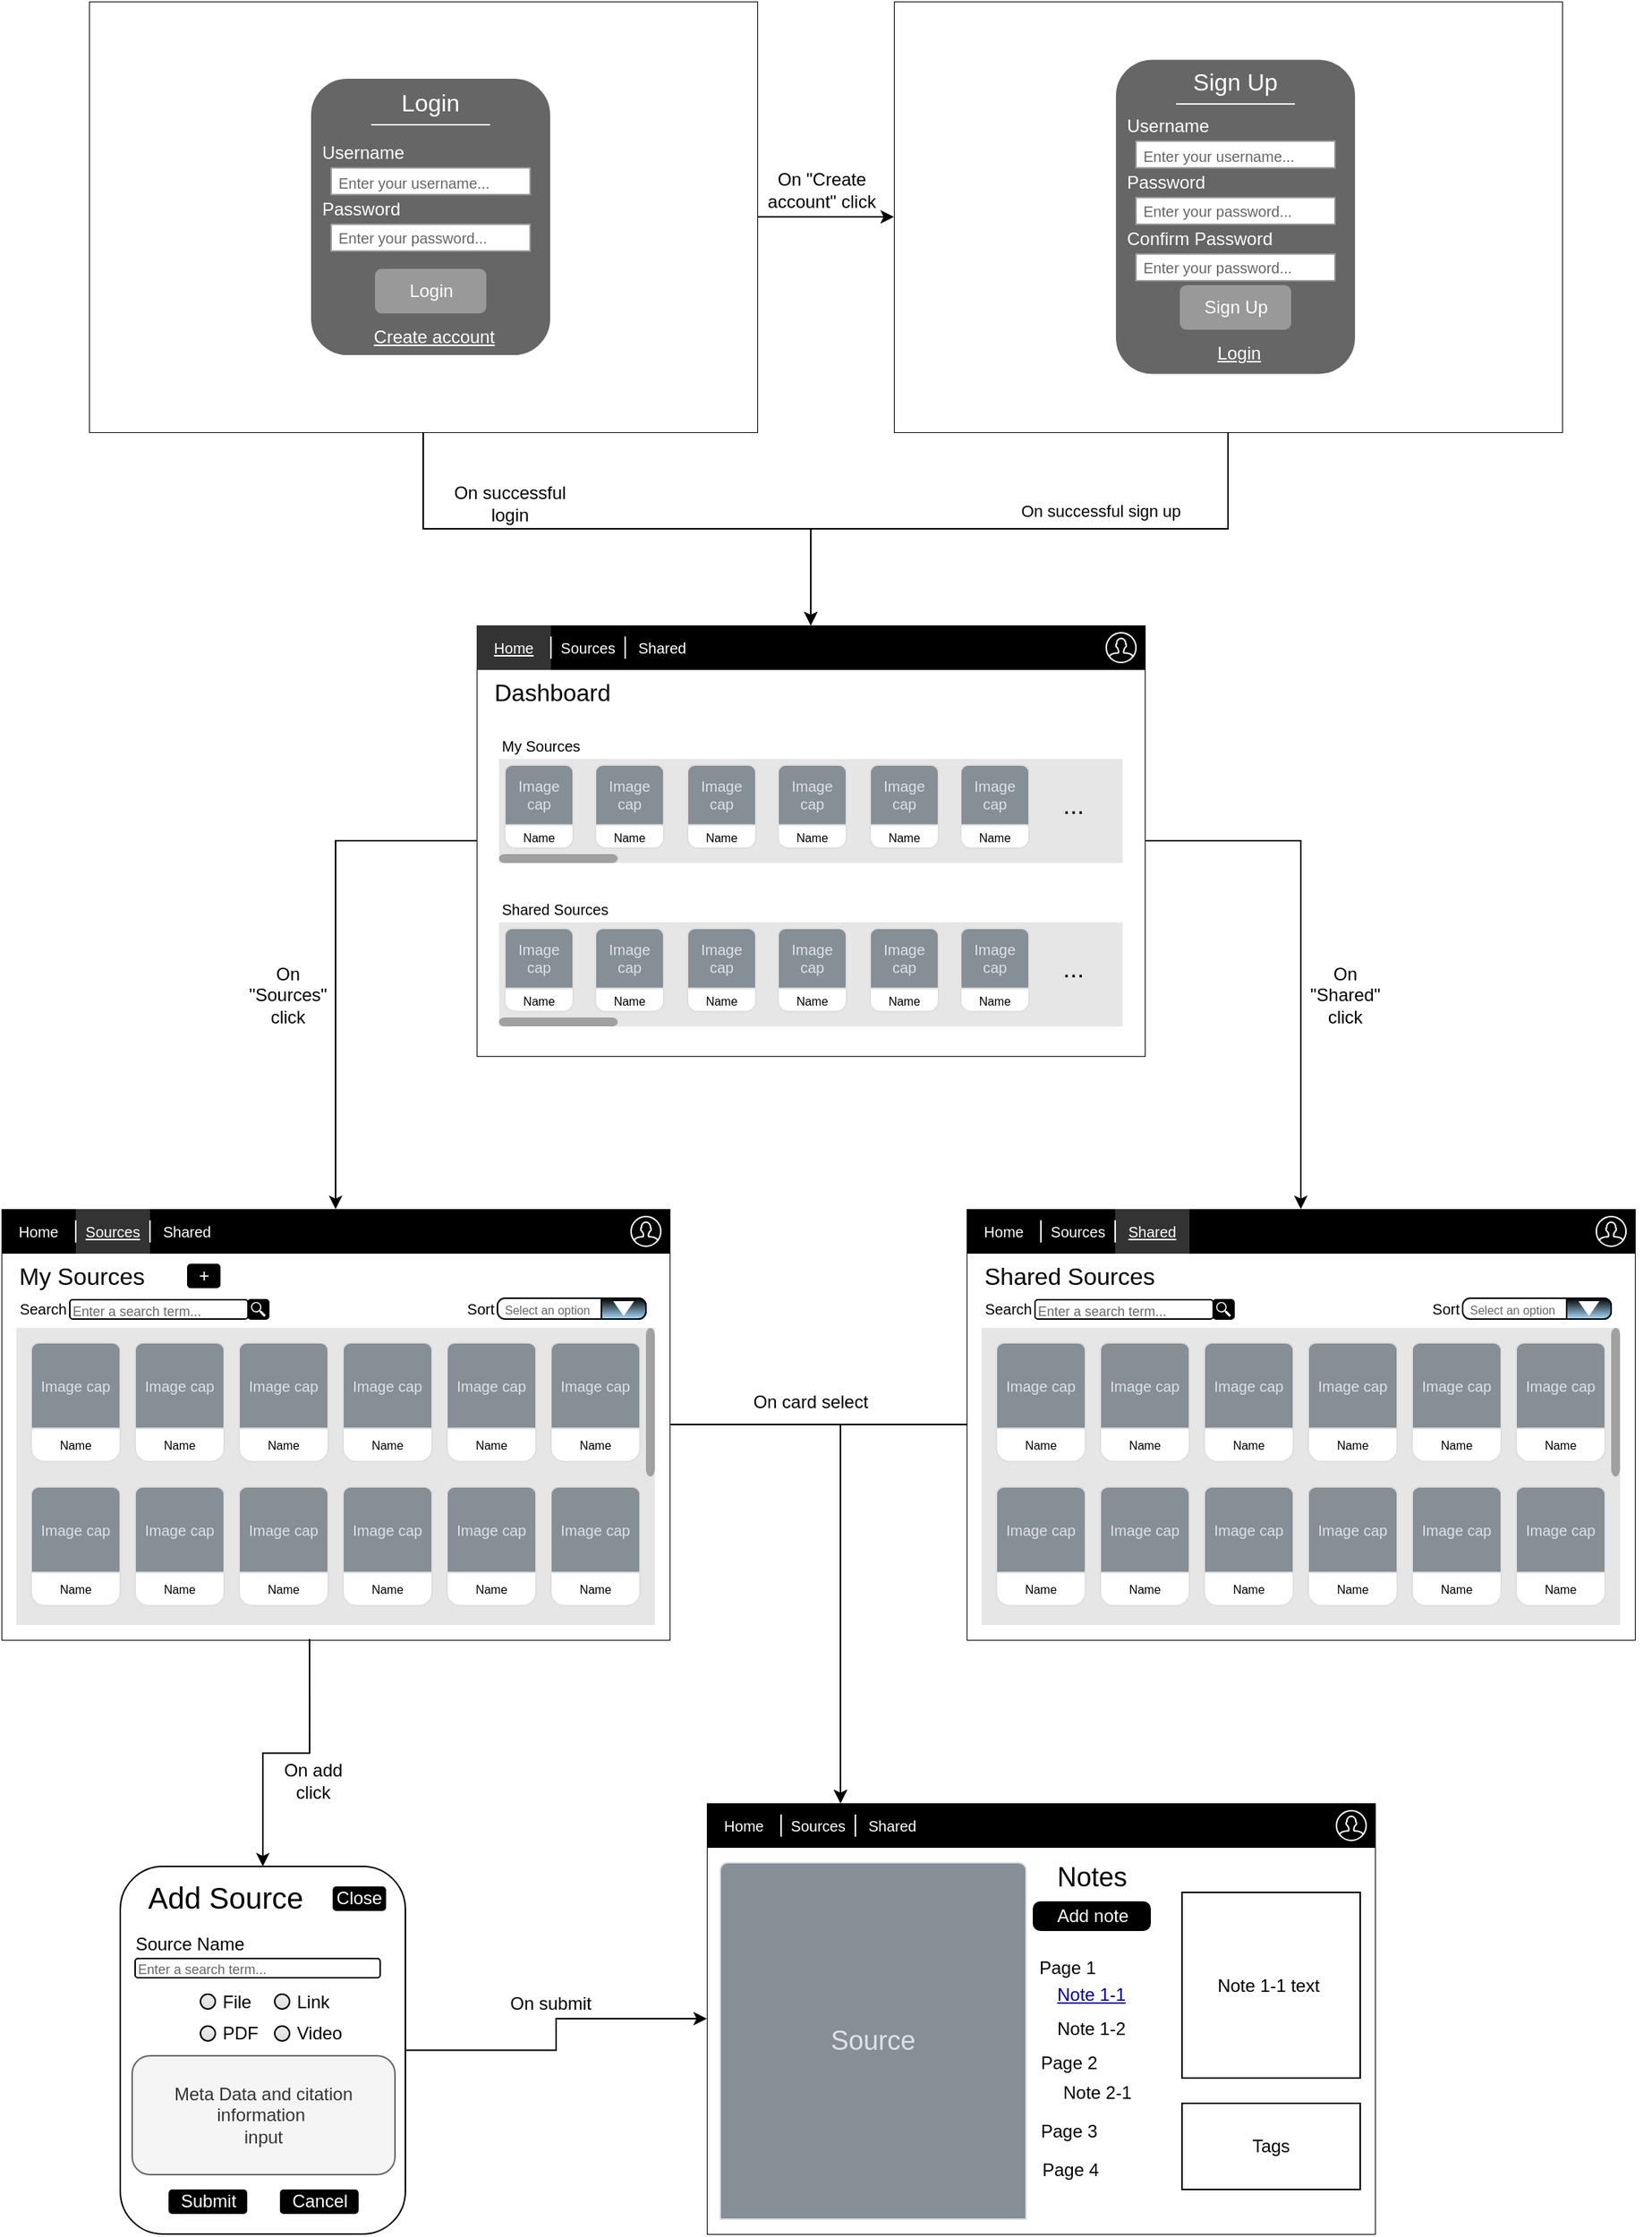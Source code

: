 <mxfile version="23.0.2" type="device">
  <diagram name="Page-1" id="c9db0220-8083-56f3-ca83-edcdcd058819">
    <mxGraphModel dx="1195" dy="697" grid="1" gridSize="10" guides="1" tooltips="1" connect="1" arrows="1" fold="1" page="1" pageScale="1.5" pageWidth="826" pageHeight="1169" background="none" math="0" shadow="0">
      <root>
        <mxCell id="0" style=";html=1;" />
        <mxCell id="1" style=";html=1;" parent="0" />
        <mxCell id="blmIRq0LxsfCQDKugudT-5" value="" style="rounded=0;whiteSpace=wrap;html=1;strokeWidth=0.5;" parent="1" vertex="1">
          <mxGeometry x="540" y="1340" width="450" height="290" as="geometry" />
        </mxCell>
        <mxCell id="blmIRq0LxsfCQDKugudT-31" value="" style="group" parent="1" vertex="1" connectable="0">
          <mxGeometry x="540" y="1340" width="460" height="30" as="geometry" />
        </mxCell>
        <mxCell id="blmIRq0LxsfCQDKugudT-32" value="" style="rounded=0;whiteSpace=wrap;html=1;strokeColor=none;fillColor=#000000;" parent="blmIRq0LxsfCQDKugudT-31" vertex="1">
          <mxGeometry width="450" height="30" as="geometry" />
        </mxCell>
        <mxCell id="blmIRq0LxsfCQDKugudT-33" value="Home" style="text;html=1;strokeColor=none;fillColor=none;align=center;verticalAlign=middle;whiteSpace=wrap;rounded=0;fontColor=#FFFFFF;fontSize=10;" parent="blmIRq0LxsfCQDKugudT-31" vertex="1">
          <mxGeometry width="50" height="30" as="geometry" />
        </mxCell>
        <mxCell id="blmIRq0LxsfCQDKugudT-34" value="Sources" style="text;html=1;strokeColor=none;fillColor=none;align=center;verticalAlign=middle;whiteSpace=wrap;rounded=0;fontColor=#FFFFFF;fontSize=10;" parent="blmIRq0LxsfCQDKugudT-31" vertex="1">
          <mxGeometry x="50" width="50" height="30" as="geometry" />
        </mxCell>
        <mxCell id="blmIRq0LxsfCQDKugudT-35" value="Shared" style="text;html=1;strokeColor=none;fillColor=none;align=center;verticalAlign=middle;whiteSpace=wrap;rounded=0;fontColor=#FFFFFF;fontSize=10;" parent="blmIRq0LxsfCQDKugudT-31" vertex="1">
          <mxGeometry x="100" width="50" height="30" as="geometry" />
        </mxCell>
        <mxCell id="blmIRq0LxsfCQDKugudT-36" value="" style="html=1;verticalLabelPosition=bottom;align=center;labelBackgroundColor=#ffffff;verticalAlign=top;strokeWidth=1;strokeColor=#FFFFFF;shadow=0;dashed=0;shape=mxgraph.ios7.icons.user;fillColor=none;" parent="blmIRq0LxsfCQDKugudT-31" vertex="1">
          <mxGeometry x="424" y="5" width="20" height="20" as="geometry" />
        </mxCell>
        <mxCell id="blmIRq0LxsfCQDKugudT-37" value="" style="endArrow=none;html=1;rounded=0;exitX=0;exitY=0.75;exitDx=0;exitDy=0;entryX=0;entryY=0.25;entryDx=0;entryDy=0;strokeColor=#FFFFFF;" parent="blmIRq0LxsfCQDKugudT-31" source="blmIRq0LxsfCQDKugudT-34" target="blmIRq0LxsfCQDKugudT-34" edge="1">
          <mxGeometry width="50" height="50" relative="1" as="geometry">
            <mxPoint x="80" y="130" as="sourcePoint" />
            <mxPoint x="100" y="-20" as="targetPoint" />
          </mxGeometry>
        </mxCell>
        <mxCell id="blmIRq0LxsfCQDKugudT-38" value="" style="endArrow=none;html=1;rounded=0;exitX=0;exitY=0.75;exitDx=0;exitDy=0;entryX=0;entryY=0.25;entryDx=0;entryDy=0;strokeColor=#FFFFFF;" parent="blmIRq0LxsfCQDKugudT-31" edge="1">
          <mxGeometry width="50" height="50" relative="1" as="geometry">
            <mxPoint x="100" y="22.5" as="sourcePoint" />
            <mxPoint x="100" y="7.5" as="targetPoint" />
          </mxGeometry>
        </mxCell>
        <mxCell id="k2KsphPlhHChfR53zDnl-1" value="" style="rounded=0;whiteSpace=wrap;html=1;strokeWidth=0.5;" parent="1" vertex="1">
          <mxGeometry x="715" y="940" width="450" height="290" as="geometry" />
        </mxCell>
        <mxCell id="k2KsphPlhHChfR53zDnl-2" value="" style="group" parent="1" vertex="1" connectable="0">
          <mxGeometry x="715" y="940" width="460" height="30" as="geometry" />
        </mxCell>
        <mxCell id="k2KsphPlhHChfR53zDnl-3" value="" style="rounded=0;whiteSpace=wrap;html=1;strokeColor=none;fillColor=#000000;" parent="k2KsphPlhHChfR53zDnl-2" vertex="1">
          <mxGeometry width="450" height="30" as="geometry" />
        </mxCell>
        <mxCell id="k2KsphPlhHChfR53zDnl-4" value="Home" style="text;html=1;strokeColor=none;fillColor=none;align=center;verticalAlign=middle;whiteSpace=wrap;rounded=0;fontColor=#FFFFFF;fontSize=10;" parent="k2KsphPlhHChfR53zDnl-2" vertex="1">
          <mxGeometry width="50" height="30" as="geometry" />
        </mxCell>
        <mxCell id="k2KsphPlhHChfR53zDnl-5" value="Sources" style="text;html=1;strokeColor=none;fillColor=none;align=center;verticalAlign=middle;whiteSpace=wrap;rounded=0;fontColor=#FFFFFF;fontSize=10;" parent="k2KsphPlhHChfR53zDnl-2" vertex="1">
          <mxGeometry x="50" width="50" height="30" as="geometry" />
        </mxCell>
        <mxCell id="k2KsphPlhHChfR53zDnl-6" value="Shared" style="text;html=1;strokeColor=none;fillColor=#333333;align=center;verticalAlign=middle;whiteSpace=wrap;rounded=0;fontColor=#FFFFFF;fontSize=10;fontStyle=4" parent="k2KsphPlhHChfR53zDnl-2" vertex="1">
          <mxGeometry x="100" width="50" height="30" as="geometry" />
        </mxCell>
        <mxCell id="k2KsphPlhHChfR53zDnl-7" value="" style="html=1;verticalLabelPosition=bottom;align=center;labelBackgroundColor=#ffffff;verticalAlign=top;strokeWidth=1;strokeColor=#FFFFFF;shadow=0;dashed=0;shape=mxgraph.ios7.icons.user;fillColor=none;" parent="k2KsphPlhHChfR53zDnl-2" vertex="1">
          <mxGeometry x="424" y="5" width="20" height="20" as="geometry" />
        </mxCell>
        <mxCell id="k2KsphPlhHChfR53zDnl-8" value="" style="endArrow=none;html=1;rounded=0;exitX=0;exitY=0.75;exitDx=0;exitDy=0;entryX=0;entryY=0.25;entryDx=0;entryDy=0;strokeColor=#FFFFFF;" parent="k2KsphPlhHChfR53zDnl-2" source="k2KsphPlhHChfR53zDnl-5" target="k2KsphPlhHChfR53zDnl-5" edge="1">
          <mxGeometry width="50" height="50" relative="1" as="geometry">
            <mxPoint x="80" y="130" as="sourcePoint" />
            <mxPoint x="100" y="-20" as="targetPoint" />
          </mxGeometry>
        </mxCell>
        <mxCell id="k2KsphPlhHChfR53zDnl-9" value="" style="endArrow=none;html=1;rounded=0;exitX=0;exitY=0.75;exitDx=0;exitDy=0;entryX=0;entryY=0.25;entryDx=0;entryDy=0;strokeColor=#FFFFFF;" parent="k2KsphPlhHChfR53zDnl-2" edge="1">
          <mxGeometry width="50" height="50" relative="1" as="geometry">
            <mxPoint x="100" y="22.5" as="sourcePoint" />
            <mxPoint x="100" y="7.5" as="targetPoint" />
          </mxGeometry>
        </mxCell>
        <mxCell id="k2KsphPlhHChfR53zDnl-10" value="" style="rounded=0;whiteSpace=wrap;html=1;strokeWidth=0.5;" parent="1" vertex="1">
          <mxGeometry x="65" y="940" width="450" height="290" as="geometry" />
        </mxCell>
        <mxCell id="k2KsphPlhHChfR53zDnl-11" value="" style="group" parent="1" vertex="1" connectable="0">
          <mxGeometry x="65" y="940" width="460" height="30" as="geometry" />
        </mxCell>
        <mxCell id="k2KsphPlhHChfR53zDnl-12" value="" style="rounded=0;whiteSpace=wrap;html=1;strokeColor=none;fillColor=#000000;" parent="k2KsphPlhHChfR53zDnl-11" vertex="1">
          <mxGeometry width="450" height="30" as="geometry" />
        </mxCell>
        <mxCell id="k2KsphPlhHChfR53zDnl-13" value="Home" style="text;html=1;strokeColor=none;fillColor=none;align=center;verticalAlign=middle;whiteSpace=wrap;rounded=0;fontColor=#FFFFFF;fontSize=10;" parent="k2KsphPlhHChfR53zDnl-11" vertex="1">
          <mxGeometry width="50" height="30" as="geometry" />
        </mxCell>
        <mxCell id="k2KsphPlhHChfR53zDnl-14" value="Sources" style="text;html=1;strokeColor=none;fillColor=#333333;align=center;verticalAlign=middle;whiteSpace=wrap;rounded=0;fontColor=#FFFFFF;fontSize=10;fontStyle=4" parent="k2KsphPlhHChfR53zDnl-11" vertex="1">
          <mxGeometry x="50" width="50" height="30" as="geometry" />
        </mxCell>
        <mxCell id="k2KsphPlhHChfR53zDnl-15" value="Shared" style="text;html=1;strokeColor=none;fillColor=none;align=center;verticalAlign=middle;whiteSpace=wrap;rounded=0;fontColor=#FFFFFF;fontSize=10;" parent="k2KsphPlhHChfR53zDnl-11" vertex="1">
          <mxGeometry x="100" width="50" height="30" as="geometry" />
        </mxCell>
        <mxCell id="k2KsphPlhHChfR53zDnl-16" value="" style="html=1;verticalLabelPosition=bottom;align=center;labelBackgroundColor=#ffffff;verticalAlign=top;strokeWidth=1;strokeColor=#FFFFFF;shadow=0;dashed=0;shape=mxgraph.ios7.icons.user;fillColor=none;" parent="k2KsphPlhHChfR53zDnl-11" vertex="1">
          <mxGeometry x="424" y="5" width="20" height="20" as="geometry" />
        </mxCell>
        <mxCell id="k2KsphPlhHChfR53zDnl-17" value="" style="endArrow=none;html=1;rounded=0;exitX=0;exitY=0.75;exitDx=0;exitDy=0;entryX=0;entryY=0.25;entryDx=0;entryDy=0;strokeColor=#FFFFFF;" parent="k2KsphPlhHChfR53zDnl-11" source="k2KsphPlhHChfR53zDnl-14" target="k2KsphPlhHChfR53zDnl-14" edge="1">
          <mxGeometry width="50" height="50" relative="1" as="geometry">
            <mxPoint x="80" y="130" as="sourcePoint" />
            <mxPoint x="100" y="-20" as="targetPoint" />
          </mxGeometry>
        </mxCell>
        <mxCell id="k2KsphPlhHChfR53zDnl-18" value="" style="endArrow=none;html=1;rounded=0;exitX=0;exitY=0.75;exitDx=0;exitDy=0;entryX=0;entryY=0.25;entryDx=0;entryDy=0;strokeColor=#FFFFFF;" parent="k2KsphPlhHChfR53zDnl-11" edge="1">
          <mxGeometry width="50" height="50" relative="1" as="geometry">
            <mxPoint x="100" y="22.5" as="sourcePoint" />
            <mxPoint x="100" y="7.5" as="targetPoint" />
          </mxGeometry>
        </mxCell>
        <mxCell id="blmIRq0LxsfCQDKugudT-50" value="" style="rounded=0;whiteSpace=wrap;html=1;strokeColor=none;fillColor=#E6E6E6;" parent="1" vertex="1">
          <mxGeometry x="75" y="1020" width="430" height="200" as="geometry" />
        </mxCell>
        <mxCell id="blmIRq0LxsfCQDKugudT-41" value="" style="html=1;verticalLabelPosition=bottom;labelBackgroundColor=#ffffff;verticalAlign=top;shadow=0;dashed=0;strokeWidth=2;shape=mxgraph.ios7.misc.scroll_(vertical);fillColor=#a0a0a0;" parent="1" vertex="1">
          <mxGeometry x="499" y="1020" width="6" height="100" as="geometry" />
        </mxCell>
        <mxCell id="blmIRq0LxsfCQDKugudT-55" value="My Sources" style="text;html=1;strokeColor=none;fillColor=none;align=left;verticalAlign=middle;whiteSpace=wrap;rounded=0;spacingLeft=10;fontSize=16;" parent="1" vertex="1">
          <mxGeometry x="65" y="970" width="450" height="30" as="geometry" />
        </mxCell>
        <mxCell id="k2KsphPlhHChfR53zDnl-21" value="Shared Sources" style="text;html=1;strokeColor=none;fillColor=none;align=left;verticalAlign=middle;whiteSpace=wrap;rounded=0;spacingLeft=10;fontSize=16;" parent="1" vertex="1">
          <mxGeometry x="715" y="970" width="450" height="30" as="geometry" />
        </mxCell>
        <mxCell id="k2KsphPlhHChfR53zDnl-23" value="&lt;font color=&quot;#666666&quot; style=&quot;font-size: 9px;&quot;&gt;Enter a search term...&lt;/font&gt;" style="rounded=1;whiteSpace=wrap;html=1;shadow=0;align=left;" parent="1" vertex="1">
          <mxGeometry x="111" y="1001" width="120" height="13" as="geometry" />
        </mxCell>
        <mxCell id="k2KsphPlhHChfR53zDnl-24" value="Search" style="text;html=1;strokeColor=none;fillColor=none;align=right;verticalAlign=middle;whiteSpace=wrap;rounded=0;fontSize=10;" parent="1" vertex="1">
          <mxGeometry x="75" y="1000" width="36" height="14" as="geometry" />
        </mxCell>
        <mxCell id="k2KsphPlhHChfR53zDnl-26" value="" style="rounded=1;whiteSpace=wrap;html=1;fillColor=#000000;" parent="1" vertex="1">
          <mxGeometry x="231" y="1001" width="14" height="13" as="geometry" />
        </mxCell>
        <mxCell id="k2KsphPlhHChfR53zDnl-27" value="" style="sketch=0;html=1;aspect=fixed;strokeColor=none;shadow=0;fillColor=#FFFFFF;verticalAlign=top;labelPosition=center;verticalLabelPosition=bottom;shape=mxgraph.gcp2.search;gradientColor=none;" parent="1" vertex="1">
          <mxGeometry x="233.05" y="1002.5" width="9.9" height="10" as="geometry" />
        </mxCell>
        <mxCell id="k2KsphPlhHChfR53zDnl-28" value="Sort" style="text;html=1;strokeColor=none;fillColor=none;align=right;verticalAlign=middle;whiteSpace=wrap;rounded=0;fontSize=10;" parent="1" vertex="1">
          <mxGeometry x="359" y="999.5" width="40" height="14" as="geometry" />
        </mxCell>
        <mxCell id="k2KsphPlhHChfR53zDnl-29" value="&lt;font style=&quot;font-size: 8px;&quot;&gt;Select an option&lt;/font&gt;" style="strokeWidth=1;shadow=0;dashed=0;align=center;html=1;shape=mxgraph.mockup.forms.comboBox;strokeColor=default;fillColor=#000000;align=left;fillColor2=#aaddff;mainText=;fontColor=#666666;fontSize=10;spacingLeft=3;" parent="1" vertex="1">
          <mxGeometry x="399" y="1000" width="100" height="14" as="geometry" />
        </mxCell>
        <mxCell id="k2KsphPlhHChfR53zDnl-36" value="" style="rounded=0;whiteSpace=wrap;html=1;strokeColor=none;fillColor=#E6E6E6;" parent="1" vertex="1">
          <mxGeometry x="725" y="1020" width="430" height="200" as="geometry" />
        </mxCell>
        <mxCell id="k2KsphPlhHChfR53zDnl-37" value="" style="html=1;verticalLabelPosition=bottom;labelBackgroundColor=#ffffff;verticalAlign=top;shadow=0;dashed=0;strokeWidth=2;shape=mxgraph.ios7.misc.scroll_(vertical);fillColor=#a0a0a0;" parent="1" vertex="1">
          <mxGeometry x="1149" y="1020" width="6" height="100" as="geometry" />
        </mxCell>
        <mxCell id="k2KsphPlhHChfR53zDnl-38" value="&lt;font color=&quot;#666666&quot; style=&quot;font-size: 9px;&quot;&gt;Enter a search term...&lt;/font&gt;" style="rounded=1;whiteSpace=wrap;html=1;shadow=0;align=left;" parent="1" vertex="1">
          <mxGeometry x="761" y="1001" width="120" height="13" as="geometry" />
        </mxCell>
        <mxCell id="k2KsphPlhHChfR53zDnl-39" value="Search" style="text;html=1;strokeColor=none;fillColor=none;align=right;verticalAlign=middle;whiteSpace=wrap;rounded=0;fontSize=10;" parent="1" vertex="1">
          <mxGeometry x="725" y="1000" width="36" height="14" as="geometry" />
        </mxCell>
        <mxCell id="k2KsphPlhHChfR53zDnl-40" value="" style="rounded=1;whiteSpace=wrap;html=1;fillColor=#000000;" parent="1" vertex="1">
          <mxGeometry x="881" y="1001" width="14" height="13" as="geometry" />
        </mxCell>
        <mxCell id="k2KsphPlhHChfR53zDnl-41" value="" style="sketch=0;html=1;aspect=fixed;strokeColor=none;shadow=0;fillColor=#FFFFFF;verticalAlign=top;labelPosition=center;verticalLabelPosition=bottom;shape=mxgraph.gcp2.search;gradientColor=none;" parent="1" vertex="1">
          <mxGeometry x="883.05" y="1002.5" width="9.9" height="10" as="geometry" />
        </mxCell>
        <mxCell id="k2KsphPlhHChfR53zDnl-42" value="Sort" style="text;html=1;strokeColor=none;fillColor=none;align=right;verticalAlign=middle;whiteSpace=wrap;rounded=0;fontSize=10;" parent="1" vertex="1">
          <mxGeometry x="1009" y="999.5" width="40" height="14" as="geometry" />
        </mxCell>
        <mxCell id="k2KsphPlhHChfR53zDnl-43" value="&lt;font style=&quot;font-size: 8px;&quot;&gt;Select an option&lt;/font&gt;" style="strokeWidth=1;shadow=0;dashed=0;align=center;html=1;shape=mxgraph.mockup.forms.comboBox;strokeColor=default;fillColor=#000000;align=left;fillColor2=#aaddff;mainText=;fontColor=#666666;fontSize=10;spacingLeft=3;" parent="1" vertex="1">
          <mxGeometry x="1049" y="1000" width="100" height="14" as="geometry" />
        </mxCell>
        <mxCell id="k2KsphPlhHChfR53zDnl-53" value="" style="rounded=0;whiteSpace=wrap;html=1;strokeWidth=0.5;" parent="1" vertex="1">
          <mxGeometry x="385" y="547" width="450" height="290" as="geometry" />
        </mxCell>
        <mxCell id="k2KsphPlhHChfR53zDnl-54" value="" style="group" parent="1" vertex="1" connectable="0">
          <mxGeometry x="385" y="547" width="460" height="30" as="geometry" />
        </mxCell>
        <mxCell id="k2KsphPlhHChfR53zDnl-55" value="" style="rounded=0;whiteSpace=wrap;html=1;strokeColor=none;fillColor=#000000;" parent="k2KsphPlhHChfR53zDnl-54" vertex="1">
          <mxGeometry width="450" height="30" as="geometry" />
        </mxCell>
        <mxCell id="k2KsphPlhHChfR53zDnl-56" value="Home" style="text;html=1;strokeColor=none;fillColor=#333333;align=center;verticalAlign=middle;whiteSpace=wrap;rounded=0;fontColor=#FFFFFF;fontSize=10;fontStyle=4" parent="k2KsphPlhHChfR53zDnl-54" vertex="1">
          <mxGeometry width="50" height="30" as="geometry" />
        </mxCell>
        <mxCell id="k2KsphPlhHChfR53zDnl-57" value="Sources" style="text;html=1;strokeColor=none;fillColor=none;align=center;verticalAlign=middle;whiteSpace=wrap;rounded=0;fontColor=#FFFFFF;fontSize=10;" parent="k2KsphPlhHChfR53zDnl-54" vertex="1">
          <mxGeometry x="50" width="50" height="30" as="geometry" />
        </mxCell>
        <mxCell id="k2KsphPlhHChfR53zDnl-58" value="Shared" style="text;html=1;strokeColor=none;fillColor=none;align=center;verticalAlign=middle;whiteSpace=wrap;rounded=0;fontColor=#FFFFFF;fontSize=10;" parent="k2KsphPlhHChfR53zDnl-54" vertex="1">
          <mxGeometry x="100" width="50" height="30" as="geometry" />
        </mxCell>
        <mxCell id="k2KsphPlhHChfR53zDnl-59" value="" style="html=1;verticalLabelPosition=bottom;align=center;labelBackgroundColor=#ffffff;verticalAlign=top;strokeWidth=1;strokeColor=#FFFFFF;shadow=0;dashed=0;shape=mxgraph.ios7.icons.user;fillColor=none;" parent="k2KsphPlhHChfR53zDnl-54" vertex="1">
          <mxGeometry x="424" y="5" width="20" height="20" as="geometry" />
        </mxCell>
        <mxCell id="k2KsphPlhHChfR53zDnl-60" value="" style="endArrow=none;html=1;rounded=0;exitX=0;exitY=0.75;exitDx=0;exitDy=0;entryX=0;entryY=0.25;entryDx=0;entryDy=0;strokeColor=#FFFFFF;" parent="k2KsphPlhHChfR53zDnl-54" source="k2KsphPlhHChfR53zDnl-57" target="k2KsphPlhHChfR53zDnl-57" edge="1">
          <mxGeometry width="50" height="50" relative="1" as="geometry">
            <mxPoint x="80" y="130" as="sourcePoint" />
            <mxPoint x="100" y="-20" as="targetPoint" />
          </mxGeometry>
        </mxCell>
        <mxCell id="k2KsphPlhHChfR53zDnl-61" value="" style="endArrow=none;html=1;rounded=0;exitX=0;exitY=0.75;exitDx=0;exitDy=0;entryX=0;entryY=0.25;entryDx=0;entryDy=0;strokeColor=#FFFFFF;" parent="k2KsphPlhHChfR53zDnl-54" edge="1">
          <mxGeometry width="50" height="50" relative="1" as="geometry">
            <mxPoint x="100" y="22.5" as="sourcePoint" />
            <mxPoint x="100" y="7.5" as="targetPoint" />
          </mxGeometry>
        </mxCell>
        <mxCell id="blmIRq0LxsfCQDKugudT-39" value="Dashboard" style="text;html=1;strokeColor=none;fillColor=none;align=left;verticalAlign=middle;whiteSpace=wrap;rounded=0;spacingLeft=10;fontSize=16;" parent="1" vertex="1">
          <mxGeometry x="385" y="577" width="450" height="30" as="geometry" />
        </mxCell>
        <mxCell id="blmIRq0LxsfCQDKugudT-43" value="" style="rounded=0;whiteSpace=wrap;html=1;strokeColor=none;fillColor=#E6E6E6;" parent="1" vertex="1">
          <mxGeometry x="400" y="637" width="420" height="70" as="geometry" />
        </mxCell>
        <mxCell id="blmIRq0LxsfCQDKugudT-47" value="My Sources" style="text;html=1;strokeColor=none;fillColor=none;align=left;verticalAlign=bottom;whiteSpace=wrap;rounded=0;fontSize=10;" parent="1" vertex="1">
          <mxGeometry x="400" y="607" width="74" height="30" as="geometry" />
        </mxCell>
        <mxCell id="blmIRq0LxsfCQDKugudT-61" value="" style="group" parent="1" vertex="1" connectable="0">
          <mxGeometry x="404" y="641" width="46" height="56" as="geometry" />
        </mxCell>
        <mxCell id="blmIRq0LxsfCQDKugudT-60" value="&lt;font style=&quot;font-size: 8px;&quot;&gt;Name&lt;/font&gt;" style="rounded=1;whiteSpace=wrap;html=1;verticalAlign=bottom;fontSize=8;strokeColor=#DFDFDF;spacing=1;" parent="blmIRq0LxsfCQDKugudT-61" vertex="1">
          <mxGeometry width="46" height="56.0" as="geometry" />
        </mxCell>
        <mxCell id="blmIRq0LxsfCQDKugudT-59" value="Image cap" style="html=1;shadow=0;dashed=0;shape=mxgraph.bootstrap.topButton;rSize=5;perimeter=none;whiteSpace=wrap;fillColor=#868E96;strokeColor=#DFDFDF;fontColor=#DEE2E6;resizeWidth=1;fontSize=10;" parent="blmIRq0LxsfCQDKugudT-61" vertex="1">
          <mxGeometry width="46" height="40.372" as="geometry" />
        </mxCell>
        <mxCell id="blmIRq0LxsfCQDKugudT-87" value="&lt;font style=&quot;font-size: 17px;&quot;&gt;...&lt;/font&gt;" style="text;html=1;strokeColor=none;fillColor=none;align=center;verticalAlign=middle;whiteSpace=wrap;rounded=0;" parent="1" vertex="1">
          <mxGeometry x="757" y="654" width="60" height="30" as="geometry" />
        </mxCell>
        <mxCell id="blmIRq0LxsfCQDKugudT-40" value="" style="html=1;verticalLabelPosition=bottom;labelBackgroundColor=#ffffff;verticalAlign=top;shadow=0;dashed=0;strokeWidth=2;shape=mxgraph.ios7.misc.scroll_(horizontal);fillColor=#a0a0a0;" parent="1" vertex="1">
          <mxGeometry x="400" y="701" width="80" height="6" as="geometry" />
        </mxCell>
        <mxCell id="k2KsphPlhHChfR53zDnl-63" value="" style="group" parent="1" vertex="1" connectable="0">
          <mxGeometry x="465" y="641" width="46" height="56" as="geometry" />
        </mxCell>
        <mxCell id="k2KsphPlhHChfR53zDnl-64" value="&lt;font style=&quot;font-size: 8px;&quot;&gt;Name&lt;/font&gt;" style="rounded=1;whiteSpace=wrap;html=1;verticalAlign=bottom;fontSize=8;strokeColor=#DFDFDF;spacing=1;" parent="k2KsphPlhHChfR53zDnl-63" vertex="1">
          <mxGeometry width="46" height="56.0" as="geometry" />
        </mxCell>
        <mxCell id="k2KsphPlhHChfR53zDnl-65" value="Image cap" style="html=1;shadow=0;dashed=0;shape=mxgraph.bootstrap.topButton;rSize=5;perimeter=none;whiteSpace=wrap;fillColor=#868E96;strokeColor=#DFDFDF;fontColor=#DEE2E6;resizeWidth=1;fontSize=10;" parent="k2KsphPlhHChfR53zDnl-63" vertex="1">
          <mxGeometry width="46" height="40.372" as="geometry" />
        </mxCell>
        <mxCell id="k2KsphPlhHChfR53zDnl-66" value="" style="group" parent="1" vertex="1" connectable="0">
          <mxGeometry x="527" y="641" width="46" height="56" as="geometry" />
        </mxCell>
        <mxCell id="k2KsphPlhHChfR53zDnl-67" value="&lt;font style=&quot;font-size: 8px;&quot;&gt;Name&lt;/font&gt;" style="rounded=1;whiteSpace=wrap;html=1;verticalAlign=bottom;fontSize=8;strokeColor=#DFDFDF;spacing=1;" parent="k2KsphPlhHChfR53zDnl-66" vertex="1">
          <mxGeometry width="46" height="56.0" as="geometry" />
        </mxCell>
        <mxCell id="k2KsphPlhHChfR53zDnl-68" value="Image cap" style="html=1;shadow=0;dashed=0;shape=mxgraph.bootstrap.topButton;rSize=5;perimeter=none;whiteSpace=wrap;fillColor=#868E96;strokeColor=#DFDFDF;fontColor=#DEE2E6;resizeWidth=1;fontSize=10;" parent="k2KsphPlhHChfR53zDnl-66" vertex="1">
          <mxGeometry width="46" height="40.372" as="geometry" />
        </mxCell>
        <mxCell id="k2KsphPlhHChfR53zDnl-69" value="" style="group" parent="1" vertex="1" connectable="0">
          <mxGeometry x="588" y="641" width="46" height="56" as="geometry" />
        </mxCell>
        <mxCell id="k2KsphPlhHChfR53zDnl-70" value="&lt;font style=&quot;font-size: 8px;&quot;&gt;Name&lt;/font&gt;" style="rounded=1;whiteSpace=wrap;html=1;verticalAlign=bottom;fontSize=8;strokeColor=#DFDFDF;spacing=1;" parent="k2KsphPlhHChfR53zDnl-69" vertex="1">
          <mxGeometry width="46" height="56.0" as="geometry" />
        </mxCell>
        <mxCell id="k2KsphPlhHChfR53zDnl-71" value="Image cap" style="html=1;shadow=0;dashed=0;shape=mxgraph.bootstrap.topButton;rSize=5;perimeter=none;whiteSpace=wrap;fillColor=#868E96;strokeColor=#DFDFDF;fontColor=#DEE2E6;resizeWidth=1;fontSize=10;" parent="k2KsphPlhHChfR53zDnl-69" vertex="1">
          <mxGeometry width="46" height="40.372" as="geometry" />
        </mxCell>
        <mxCell id="k2KsphPlhHChfR53zDnl-72" value="" style="group" parent="1" vertex="1" connectable="0">
          <mxGeometry x="650" y="641" width="46" height="56" as="geometry" />
        </mxCell>
        <mxCell id="k2KsphPlhHChfR53zDnl-73" value="&lt;font style=&quot;font-size: 8px;&quot;&gt;Name&lt;/font&gt;" style="rounded=1;whiteSpace=wrap;html=1;verticalAlign=bottom;fontSize=8;strokeColor=#DFDFDF;spacing=1;" parent="k2KsphPlhHChfR53zDnl-72" vertex="1">
          <mxGeometry width="46" height="56.0" as="geometry" />
        </mxCell>
        <mxCell id="k2KsphPlhHChfR53zDnl-74" value="Image cap" style="html=1;shadow=0;dashed=0;shape=mxgraph.bootstrap.topButton;rSize=5;perimeter=none;whiteSpace=wrap;fillColor=#868E96;strokeColor=#DFDFDF;fontColor=#DEE2E6;resizeWidth=1;fontSize=10;" parent="k2KsphPlhHChfR53zDnl-72" vertex="1">
          <mxGeometry width="46" height="40.372" as="geometry" />
        </mxCell>
        <mxCell id="k2KsphPlhHChfR53zDnl-75" value="" style="group" parent="1" vertex="1" connectable="0">
          <mxGeometry x="711" y="641" width="46" height="56" as="geometry" />
        </mxCell>
        <mxCell id="k2KsphPlhHChfR53zDnl-76" value="&lt;font style=&quot;font-size: 8px;&quot;&gt;Name&lt;/font&gt;" style="rounded=1;whiteSpace=wrap;html=1;verticalAlign=bottom;fontSize=8;strokeColor=#DFDFDF;spacing=1;" parent="k2KsphPlhHChfR53zDnl-75" vertex="1">
          <mxGeometry width="46" height="56.0" as="geometry" />
        </mxCell>
        <mxCell id="k2KsphPlhHChfR53zDnl-77" value="Image cap" style="html=1;shadow=0;dashed=0;shape=mxgraph.bootstrap.topButton;rSize=5;perimeter=none;whiteSpace=wrap;fillColor=#868E96;strokeColor=#DFDFDF;fontColor=#DEE2E6;resizeWidth=1;fontSize=10;" parent="k2KsphPlhHChfR53zDnl-75" vertex="1">
          <mxGeometry width="46" height="40.372" as="geometry" />
        </mxCell>
        <mxCell id="k2KsphPlhHChfR53zDnl-84" value="" style="rounded=0;whiteSpace=wrap;html=1;strokeColor=none;fillColor=#E6E6E6;" parent="1" vertex="1">
          <mxGeometry x="400" y="747" width="420" height="70" as="geometry" />
        </mxCell>
        <mxCell id="k2KsphPlhHChfR53zDnl-85" value="Shared Sources" style="text;html=1;strokeColor=none;fillColor=none;align=left;verticalAlign=bottom;whiteSpace=wrap;rounded=0;fontSize=10;" parent="1" vertex="1">
          <mxGeometry x="400" y="717" width="74" height="30" as="geometry" />
        </mxCell>
        <mxCell id="k2KsphPlhHChfR53zDnl-86" value="" style="group" parent="1" vertex="1" connectable="0">
          <mxGeometry x="404" y="751" width="46" height="56" as="geometry" />
        </mxCell>
        <mxCell id="k2KsphPlhHChfR53zDnl-87" value="&lt;font style=&quot;font-size: 8px;&quot;&gt;Name&lt;/font&gt;" style="rounded=1;whiteSpace=wrap;html=1;verticalAlign=bottom;fontSize=8;strokeColor=#DFDFDF;spacing=1;" parent="k2KsphPlhHChfR53zDnl-86" vertex="1">
          <mxGeometry width="46" height="56.0" as="geometry" />
        </mxCell>
        <mxCell id="k2KsphPlhHChfR53zDnl-88" value="Image cap" style="html=1;shadow=0;dashed=0;shape=mxgraph.bootstrap.topButton;rSize=5;perimeter=none;whiteSpace=wrap;fillColor=#868E96;strokeColor=#DFDFDF;fontColor=#DEE2E6;resizeWidth=1;fontSize=10;" parent="k2KsphPlhHChfR53zDnl-86" vertex="1">
          <mxGeometry width="46" height="40.372" as="geometry" />
        </mxCell>
        <mxCell id="k2KsphPlhHChfR53zDnl-89" value="&lt;font style=&quot;font-size: 17px;&quot;&gt;...&lt;/font&gt;" style="text;html=1;strokeColor=none;fillColor=none;align=center;verticalAlign=middle;whiteSpace=wrap;rounded=0;" parent="1" vertex="1">
          <mxGeometry x="757" y="764" width="60" height="30" as="geometry" />
        </mxCell>
        <mxCell id="k2KsphPlhHChfR53zDnl-90" value="" style="html=1;verticalLabelPosition=bottom;labelBackgroundColor=#ffffff;verticalAlign=top;shadow=0;dashed=0;strokeWidth=2;shape=mxgraph.ios7.misc.scroll_(horizontal);fillColor=#a0a0a0;" parent="1" vertex="1">
          <mxGeometry x="400" y="811" width="80" height="6" as="geometry" />
        </mxCell>
        <mxCell id="k2KsphPlhHChfR53zDnl-91" value="" style="group" parent="1" vertex="1" connectable="0">
          <mxGeometry x="465" y="751" width="46" height="56" as="geometry" />
        </mxCell>
        <mxCell id="k2KsphPlhHChfR53zDnl-92" value="&lt;font style=&quot;font-size: 8px;&quot;&gt;Name&lt;/font&gt;" style="rounded=1;whiteSpace=wrap;html=1;verticalAlign=bottom;fontSize=8;strokeColor=#DFDFDF;spacing=1;" parent="k2KsphPlhHChfR53zDnl-91" vertex="1">
          <mxGeometry width="46" height="56.0" as="geometry" />
        </mxCell>
        <mxCell id="k2KsphPlhHChfR53zDnl-93" value="Image cap" style="html=1;shadow=0;dashed=0;shape=mxgraph.bootstrap.topButton;rSize=5;perimeter=none;whiteSpace=wrap;fillColor=#868E96;strokeColor=#DFDFDF;fontColor=#DEE2E6;resizeWidth=1;fontSize=10;" parent="k2KsphPlhHChfR53zDnl-91" vertex="1">
          <mxGeometry width="46" height="40.372" as="geometry" />
        </mxCell>
        <mxCell id="k2KsphPlhHChfR53zDnl-94" value="" style="group" parent="1" vertex="1" connectable="0">
          <mxGeometry x="527" y="751" width="46" height="56" as="geometry" />
        </mxCell>
        <mxCell id="k2KsphPlhHChfR53zDnl-95" value="&lt;font style=&quot;font-size: 8px;&quot;&gt;Name&lt;/font&gt;" style="rounded=1;whiteSpace=wrap;html=1;verticalAlign=bottom;fontSize=8;strokeColor=#DFDFDF;spacing=1;" parent="k2KsphPlhHChfR53zDnl-94" vertex="1">
          <mxGeometry width="46" height="56.0" as="geometry" />
        </mxCell>
        <mxCell id="k2KsphPlhHChfR53zDnl-96" value="Image cap" style="html=1;shadow=0;dashed=0;shape=mxgraph.bootstrap.topButton;rSize=5;perimeter=none;whiteSpace=wrap;fillColor=#868E96;strokeColor=#DFDFDF;fontColor=#DEE2E6;resizeWidth=1;fontSize=10;" parent="k2KsphPlhHChfR53zDnl-94" vertex="1">
          <mxGeometry width="46" height="40.372" as="geometry" />
        </mxCell>
        <mxCell id="k2KsphPlhHChfR53zDnl-97" value="" style="group" parent="1" vertex="1" connectable="0">
          <mxGeometry x="588" y="751" width="46" height="56" as="geometry" />
        </mxCell>
        <mxCell id="k2KsphPlhHChfR53zDnl-98" value="&lt;font style=&quot;font-size: 8px;&quot;&gt;Name&lt;/font&gt;" style="rounded=1;whiteSpace=wrap;html=1;verticalAlign=bottom;fontSize=8;strokeColor=#DFDFDF;spacing=1;" parent="k2KsphPlhHChfR53zDnl-97" vertex="1">
          <mxGeometry width="46" height="56.0" as="geometry" />
        </mxCell>
        <mxCell id="k2KsphPlhHChfR53zDnl-99" value="Image cap" style="html=1;shadow=0;dashed=0;shape=mxgraph.bootstrap.topButton;rSize=5;perimeter=none;whiteSpace=wrap;fillColor=#868E96;strokeColor=#DFDFDF;fontColor=#DEE2E6;resizeWidth=1;fontSize=10;" parent="k2KsphPlhHChfR53zDnl-97" vertex="1">
          <mxGeometry width="46" height="40.372" as="geometry" />
        </mxCell>
        <mxCell id="k2KsphPlhHChfR53zDnl-100" value="" style="group" parent="1" vertex="1" connectable="0">
          <mxGeometry x="650" y="751" width="46" height="56" as="geometry" />
        </mxCell>
        <mxCell id="k2KsphPlhHChfR53zDnl-101" value="&lt;font style=&quot;font-size: 8px;&quot;&gt;Name&lt;/font&gt;" style="rounded=1;whiteSpace=wrap;html=1;verticalAlign=bottom;fontSize=8;strokeColor=#DFDFDF;spacing=1;" parent="k2KsphPlhHChfR53zDnl-100" vertex="1">
          <mxGeometry width="46" height="56.0" as="geometry" />
        </mxCell>
        <mxCell id="k2KsphPlhHChfR53zDnl-102" value="Image cap" style="html=1;shadow=0;dashed=0;shape=mxgraph.bootstrap.topButton;rSize=5;perimeter=none;whiteSpace=wrap;fillColor=#868E96;strokeColor=#DFDFDF;fontColor=#DEE2E6;resizeWidth=1;fontSize=10;" parent="k2KsphPlhHChfR53zDnl-100" vertex="1">
          <mxGeometry width="46" height="40.372" as="geometry" />
        </mxCell>
        <mxCell id="k2KsphPlhHChfR53zDnl-103" value="" style="group" parent="1" vertex="1" connectable="0">
          <mxGeometry x="711" y="751" width="46" height="56" as="geometry" />
        </mxCell>
        <mxCell id="k2KsphPlhHChfR53zDnl-104" value="&lt;font style=&quot;font-size: 8px;&quot;&gt;Name&lt;/font&gt;" style="rounded=1;whiteSpace=wrap;html=1;verticalAlign=bottom;fontSize=8;strokeColor=#DFDFDF;spacing=1;" parent="k2KsphPlhHChfR53zDnl-103" vertex="1">
          <mxGeometry width="46" height="56.0" as="geometry" />
        </mxCell>
        <mxCell id="k2KsphPlhHChfR53zDnl-105" value="Image cap" style="html=1;shadow=0;dashed=0;shape=mxgraph.bootstrap.topButton;rSize=5;perimeter=none;whiteSpace=wrap;fillColor=#868E96;strokeColor=#DFDFDF;fontColor=#DEE2E6;resizeWidth=1;fontSize=10;" parent="k2KsphPlhHChfR53zDnl-103" vertex="1">
          <mxGeometry width="46" height="40.372" as="geometry" />
        </mxCell>
        <mxCell id="k2KsphPlhHChfR53zDnl-106" value="" style="rounded=0;whiteSpace=wrap;html=1;strokeWidth=0.5;" parent="1" vertex="1">
          <mxGeometry x="124" y="127" width="450" height="290" as="geometry" />
        </mxCell>
        <mxCell id="k2KsphPlhHChfR53zDnl-127" value="" style="rounded=1;whiteSpace=wrap;html=1;fontColor=#333333;fillColor=#666666;strokeColor=#666666;" parent="1" vertex="1">
          <mxGeometry x="274" y="179.5" width="160" height="185" as="geometry" />
        </mxCell>
        <mxCell id="k2KsphPlhHChfR53zDnl-128" value="Login" style="text;html=1;strokeColor=none;fillColor=none;align=center;verticalAlign=middle;whiteSpace=wrap;rounded=0;fontSize=16;fontColor=#FFFFFF;" parent="1" vertex="1">
          <mxGeometry x="274" y="180" width="160" height="30" as="geometry" />
        </mxCell>
        <mxCell id="k2KsphPlhHChfR53zDnl-129" value="" style="endArrow=none;html=1;rounded=0;exitX=0.25;exitY=1;exitDx=0;exitDy=0;entryX=0.75;entryY=1;entryDx=0;entryDy=0;strokeColor=#FFFFFF;" parent="1" source="k2KsphPlhHChfR53zDnl-128" target="k2KsphPlhHChfR53zDnl-128" edge="1">
          <mxGeometry width="50" height="50" relative="1" as="geometry">
            <mxPoint x="304" y="287" as="sourcePoint" />
            <mxPoint x="354" y="237" as="targetPoint" />
          </mxGeometry>
        </mxCell>
        <mxCell id="k2KsphPlhHChfR53zDnl-130" value="Enter your password..." style="strokeWidth=1;shadow=0;dashed=0;align=center;html=1;shape=mxgraph.mockup.forms.pwField;strokeColor=#999999;mainText=;align=left;fontColor=#666666;fontSize=10;spacingLeft=3;verticalAlign=middle;" parent="1" vertex="1">
          <mxGeometry x="287" y="277" width="134" height="18" as="geometry" />
        </mxCell>
        <mxCell id="k2KsphPlhHChfR53zDnl-131" value="Password" style="text;html=1;strokeColor=none;fillColor=none;align=left;verticalAlign=middle;whiteSpace=wrap;rounded=0;fontSize=12;fontColor=#FFFFFF;spacingLeft=5;" parent="1" vertex="1">
          <mxGeometry x="274" y="257" width="160" height="20" as="geometry" />
        </mxCell>
        <mxCell id="k2KsphPlhHChfR53zDnl-132" value="&lt;font style=&quot;font-size: 10px;&quot;&gt;Enter your username...&lt;/font&gt;" style="strokeWidth=1;shadow=0;dashed=0;align=center;html=1;shape=mxgraph.mockup.forms.pwField;strokeColor=#999999;mainText=;align=left;fontColor=#666666;fontSize=17;spacingLeft=3;verticalAlign=middle;" parent="1" vertex="1">
          <mxGeometry x="287" y="239" width="134" height="18" as="geometry" />
        </mxCell>
        <mxCell id="k2KsphPlhHChfR53zDnl-133" value="Username" style="text;html=1;strokeColor=none;fillColor=none;align=left;verticalAlign=middle;whiteSpace=wrap;rounded=0;fontSize=12;fontColor=#FFFFFF;spacingLeft=5;" parent="1" vertex="1">
          <mxGeometry x="274" y="219" width="160" height="20" as="geometry" />
        </mxCell>
        <mxCell id="k2KsphPlhHChfR53zDnl-139" value="Login" style="rounded=1;whiteSpace=wrap;html=1;strokeColor=none;fillColor=#999999;fontColor=#FFFFFF;" parent="1" vertex="1">
          <mxGeometry x="316.5" y="307" width="75" height="30" as="geometry" />
        </mxCell>
        <mxCell id="k2KsphPlhHChfR53zDnl-140" value="" style="group;verticalAlign=top;spacingBottom=2;" parent="1" vertex="1" connectable="0">
          <mxGeometry x="85" y="1030" width="60" height="80" as="geometry" />
        </mxCell>
        <mxCell id="k2KsphPlhHChfR53zDnl-141" value="&lt;font style=&quot;font-size: 8px;&quot;&gt;Name&lt;/font&gt;" style="rounded=1;whiteSpace=wrap;html=1;verticalAlign=bottom;fontSize=8;strokeColor=#DFDFDF;spacing=1;spacingBottom=4;" parent="k2KsphPlhHChfR53zDnl-140" vertex="1">
          <mxGeometry width="60" height="80.0" as="geometry" />
        </mxCell>
        <mxCell id="k2KsphPlhHChfR53zDnl-142" value="Image cap" style="html=1;shadow=0;dashed=0;shape=mxgraph.bootstrap.topButton;rSize=5;perimeter=none;whiteSpace=wrap;fillColor=#868E96;strokeColor=#DFDFDF;fontColor=#DEE2E6;resizeWidth=1;fontSize=10;" parent="k2KsphPlhHChfR53zDnl-140" vertex="1">
          <mxGeometry width="60" height="57.674" as="geometry" />
        </mxCell>
        <mxCell id="k2KsphPlhHChfR53zDnl-143" value="" style="group;verticalAlign=top;spacingBottom=2;" parent="1" vertex="1" connectable="0">
          <mxGeometry x="155" y="1030" width="60" height="80" as="geometry" />
        </mxCell>
        <mxCell id="k2KsphPlhHChfR53zDnl-144" value="&lt;font style=&quot;font-size: 8px;&quot;&gt;Name&lt;/font&gt;" style="rounded=1;whiteSpace=wrap;html=1;verticalAlign=bottom;fontSize=8;strokeColor=#DFDFDF;spacing=1;spacingBottom=4;" parent="k2KsphPlhHChfR53zDnl-143" vertex="1">
          <mxGeometry width="60" height="80.0" as="geometry" />
        </mxCell>
        <mxCell id="k2KsphPlhHChfR53zDnl-145" value="Image cap" style="html=1;shadow=0;dashed=0;shape=mxgraph.bootstrap.topButton;rSize=5;perimeter=none;whiteSpace=wrap;fillColor=#868E96;strokeColor=#DFDFDF;fontColor=#DEE2E6;resizeWidth=1;fontSize=10;" parent="k2KsphPlhHChfR53zDnl-143" vertex="1">
          <mxGeometry width="60" height="57.674" as="geometry" />
        </mxCell>
        <mxCell id="k2KsphPlhHChfR53zDnl-146" value="" style="group;verticalAlign=top;spacingBottom=2;" parent="1" vertex="1" connectable="0">
          <mxGeometry x="225" y="1030" width="60" height="80" as="geometry" />
        </mxCell>
        <mxCell id="k2KsphPlhHChfR53zDnl-147" value="&lt;font style=&quot;font-size: 8px;&quot;&gt;Name&lt;/font&gt;" style="rounded=1;whiteSpace=wrap;html=1;verticalAlign=bottom;fontSize=8;strokeColor=#DFDFDF;spacing=1;spacingBottom=4;" parent="k2KsphPlhHChfR53zDnl-146" vertex="1">
          <mxGeometry width="60" height="80.0" as="geometry" />
        </mxCell>
        <mxCell id="k2KsphPlhHChfR53zDnl-148" value="Image cap" style="html=1;shadow=0;dashed=0;shape=mxgraph.bootstrap.topButton;rSize=5;perimeter=none;whiteSpace=wrap;fillColor=#868E96;strokeColor=#DFDFDF;fontColor=#DEE2E6;resizeWidth=1;fontSize=10;" parent="k2KsphPlhHChfR53zDnl-146" vertex="1">
          <mxGeometry width="60" height="57.674" as="geometry" />
        </mxCell>
        <mxCell id="k2KsphPlhHChfR53zDnl-149" value="" style="group;verticalAlign=top;spacingBottom=2;" parent="1" vertex="1" connectable="0">
          <mxGeometry x="295" y="1030" width="60" height="80" as="geometry" />
        </mxCell>
        <mxCell id="k2KsphPlhHChfR53zDnl-150" value="&lt;font style=&quot;font-size: 8px;&quot;&gt;Name&lt;/font&gt;" style="rounded=1;whiteSpace=wrap;html=1;verticalAlign=bottom;fontSize=8;strokeColor=#DFDFDF;spacing=1;spacingBottom=4;" parent="k2KsphPlhHChfR53zDnl-149" vertex="1">
          <mxGeometry width="60" height="80.0" as="geometry" />
        </mxCell>
        <mxCell id="k2KsphPlhHChfR53zDnl-151" value="Image cap" style="html=1;shadow=0;dashed=0;shape=mxgraph.bootstrap.topButton;rSize=5;perimeter=none;whiteSpace=wrap;fillColor=#868E96;strokeColor=#DFDFDF;fontColor=#DEE2E6;resizeWidth=1;fontSize=10;" parent="k2KsphPlhHChfR53zDnl-149" vertex="1">
          <mxGeometry width="60" height="57.674" as="geometry" />
        </mxCell>
        <mxCell id="k2KsphPlhHChfR53zDnl-152" value="" style="group;verticalAlign=top;spacingBottom=2;" parent="1" vertex="1" connectable="0">
          <mxGeometry x="365" y="1030" width="60" height="80" as="geometry" />
        </mxCell>
        <mxCell id="k2KsphPlhHChfR53zDnl-153" value="&lt;font style=&quot;font-size: 8px;&quot;&gt;Name&lt;/font&gt;" style="rounded=1;whiteSpace=wrap;html=1;verticalAlign=bottom;fontSize=8;strokeColor=#DFDFDF;spacing=1;spacingBottom=4;" parent="k2KsphPlhHChfR53zDnl-152" vertex="1">
          <mxGeometry width="60" height="80.0" as="geometry" />
        </mxCell>
        <mxCell id="k2KsphPlhHChfR53zDnl-154" value="Image cap" style="html=1;shadow=0;dashed=0;shape=mxgraph.bootstrap.topButton;rSize=5;perimeter=none;whiteSpace=wrap;fillColor=#868E96;strokeColor=#DFDFDF;fontColor=#DEE2E6;resizeWidth=1;fontSize=10;" parent="k2KsphPlhHChfR53zDnl-152" vertex="1">
          <mxGeometry width="60" height="57.674" as="geometry" />
        </mxCell>
        <mxCell id="k2KsphPlhHChfR53zDnl-155" value="" style="group;verticalAlign=top;spacingBottom=2;" parent="1" vertex="1" connectable="0">
          <mxGeometry x="435" y="1030" width="60" height="80" as="geometry" />
        </mxCell>
        <mxCell id="k2KsphPlhHChfR53zDnl-156" value="&lt;font style=&quot;font-size: 8px;&quot;&gt;Name&lt;/font&gt;" style="rounded=1;whiteSpace=wrap;html=1;verticalAlign=bottom;fontSize=8;strokeColor=#DFDFDF;spacing=1;spacingBottom=4;" parent="k2KsphPlhHChfR53zDnl-155" vertex="1">
          <mxGeometry width="60" height="80.0" as="geometry" />
        </mxCell>
        <mxCell id="k2KsphPlhHChfR53zDnl-157" value="Image cap" style="html=1;shadow=0;dashed=0;shape=mxgraph.bootstrap.topButton;rSize=5;perimeter=none;whiteSpace=wrap;fillColor=#868E96;strokeColor=#DFDFDF;fontColor=#DEE2E6;resizeWidth=1;fontSize=10;" parent="k2KsphPlhHChfR53zDnl-155" vertex="1">
          <mxGeometry width="60" height="57.674" as="geometry" />
        </mxCell>
        <mxCell id="k2KsphPlhHChfR53zDnl-158" value="" style="group;verticalAlign=top;spacingBottom=2;" parent="1" vertex="1" connectable="0">
          <mxGeometry x="85" y="1127" width="60" height="80" as="geometry" />
        </mxCell>
        <mxCell id="k2KsphPlhHChfR53zDnl-159" value="&lt;font style=&quot;font-size: 8px;&quot;&gt;Name&lt;/font&gt;" style="rounded=1;whiteSpace=wrap;html=1;verticalAlign=bottom;fontSize=8;strokeColor=#DFDFDF;spacing=1;spacingBottom=4;" parent="k2KsphPlhHChfR53zDnl-158" vertex="1">
          <mxGeometry width="60" height="80.0" as="geometry" />
        </mxCell>
        <mxCell id="k2KsphPlhHChfR53zDnl-160" value="Image cap" style="html=1;shadow=0;dashed=0;shape=mxgraph.bootstrap.topButton;rSize=5;perimeter=none;whiteSpace=wrap;fillColor=#868E96;strokeColor=#DFDFDF;fontColor=#DEE2E6;resizeWidth=1;fontSize=10;" parent="k2KsphPlhHChfR53zDnl-158" vertex="1">
          <mxGeometry width="60" height="57.674" as="geometry" />
        </mxCell>
        <mxCell id="k2KsphPlhHChfR53zDnl-161" value="" style="group;verticalAlign=top;spacingBottom=2;" parent="1" vertex="1" connectable="0">
          <mxGeometry x="155" y="1127" width="60" height="80" as="geometry" />
        </mxCell>
        <mxCell id="k2KsphPlhHChfR53zDnl-162" value="&lt;font style=&quot;font-size: 8px;&quot;&gt;Name&lt;/font&gt;" style="rounded=1;whiteSpace=wrap;html=1;verticalAlign=bottom;fontSize=8;strokeColor=#DFDFDF;spacing=1;spacingBottom=4;" parent="k2KsphPlhHChfR53zDnl-161" vertex="1">
          <mxGeometry width="60" height="80.0" as="geometry" />
        </mxCell>
        <mxCell id="k2KsphPlhHChfR53zDnl-163" value="Image cap" style="html=1;shadow=0;dashed=0;shape=mxgraph.bootstrap.topButton;rSize=5;perimeter=none;whiteSpace=wrap;fillColor=#868E96;strokeColor=#DFDFDF;fontColor=#DEE2E6;resizeWidth=1;fontSize=10;" parent="k2KsphPlhHChfR53zDnl-161" vertex="1">
          <mxGeometry width="60" height="57.674" as="geometry" />
        </mxCell>
        <mxCell id="k2KsphPlhHChfR53zDnl-164" value="" style="group;verticalAlign=top;spacingBottom=2;" parent="1" vertex="1" connectable="0">
          <mxGeometry x="225" y="1127" width="60" height="80" as="geometry" />
        </mxCell>
        <mxCell id="k2KsphPlhHChfR53zDnl-165" value="&lt;font style=&quot;font-size: 8px;&quot;&gt;Name&lt;/font&gt;" style="rounded=1;whiteSpace=wrap;html=1;verticalAlign=bottom;fontSize=8;strokeColor=#DFDFDF;spacing=1;spacingBottom=4;" parent="k2KsphPlhHChfR53zDnl-164" vertex="1">
          <mxGeometry width="60" height="80.0" as="geometry" />
        </mxCell>
        <mxCell id="k2KsphPlhHChfR53zDnl-166" value="Image cap" style="html=1;shadow=0;dashed=0;shape=mxgraph.bootstrap.topButton;rSize=5;perimeter=none;whiteSpace=wrap;fillColor=#868E96;strokeColor=#DFDFDF;fontColor=#DEE2E6;resizeWidth=1;fontSize=10;" parent="k2KsphPlhHChfR53zDnl-164" vertex="1">
          <mxGeometry width="60" height="57.674" as="geometry" />
        </mxCell>
        <mxCell id="k2KsphPlhHChfR53zDnl-167" value="" style="group;verticalAlign=top;spacingBottom=2;" parent="1" vertex="1" connectable="0">
          <mxGeometry x="295" y="1127" width="60" height="80" as="geometry" />
        </mxCell>
        <mxCell id="k2KsphPlhHChfR53zDnl-168" value="&lt;font style=&quot;font-size: 8px;&quot;&gt;Name&lt;/font&gt;" style="rounded=1;whiteSpace=wrap;html=1;verticalAlign=bottom;fontSize=8;strokeColor=#DFDFDF;spacing=1;spacingBottom=4;" parent="k2KsphPlhHChfR53zDnl-167" vertex="1">
          <mxGeometry width="60" height="80.0" as="geometry" />
        </mxCell>
        <mxCell id="k2KsphPlhHChfR53zDnl-169" value="Image cap" style="html=1;shadow=0;dashed=0;shape=mxgraph.bootstrap.topButton;rSize=5;perimeter=none;whiteSpace=wrap;fillColor=#868E96;strokeColor=#DFDFDF;fontColor=#DEE2E6;resizeWidth=1;fontSize=10;" parent="k2KsphPlhHChfR53zDnl-167" vertex="1">
          <mxGeometry width="60" height="57.674" as="geometry" />
        </mxCell>
        <mxCell id="k2KsphPlhHChfR53zDnl-170" value="" style="group;verticalAlign=top;spacingBottom=2;" parent="1" vertex="1" connectable="0">
          <mxGeometry x="365" y="1127" width="60" height="80" as="geometry" />
        </mxCell>
        <mxCell id="k2KsphPlhHChfR53zDnl-171" value="&lt;font style=&quot;font-size: 8px;&quot;&gt;Name&lt;/font&gt;" style="rounded=1;whiteSpace=wrap;html=1;verticalAlign=bottom;fontSize=8;strokeColor=#DFDFDF;spacing=1;spacingBottom=4;" parent="k2KsphPlhHChfR53zDnl-170" vertex="1">
          <mxGeometry width="60" height="80.0" as="geometry" />
        </mxCell>
        <mxCell id="k2KsphPlhHChfR53zDnl-172" value="Image cap" style="html=1;shadow=0;dashed=0;shape=mxgraph.bootstrap.topButton;rSize=5;perimeter=none;whiteSpace=wrap;fillColor=#868E96;strokeColor=#DFDFDF;fontColor=#DEE2E6;resizeWidth=1;fontSize=10;" parent="k2KsphPlhHChfR53zDnl-170" vertex="1">
          <mxGeometry width="60" height="57.674" as="geometry" />
        </mxCell>
        <mxCell id="k2KsphPlhHChfR53zDnl-173" value="" style="group;verticalAlign=top;spacingBottom=2;" parent="1" vertex="1" connectable="0">
          <mxGeometry x="435" y="1127" width="60" height="80" as="geometry" />
        </mxCell>
        <mxCell id="k2KsphPlhHChfR53zDnl-174" value="&lt;font style=&quot;font-size: 8px;&quot;&gt;Name&lt;/font&gt;" style="rounded=1;whiteSpace=wrap;html=1;verticalAlign=bottom;fontSize=8;strokeColor=#DFDFDF;spacing=1;spacingBottom=4;" parent="k2KsphPlhHChfR53zDnl-173" vertex="1">
          <mxGeometry width="60" height="80.0" as="geometry" />
        </mxCell>
        <mxCell id="k2KsphPlhHChfR53zDnl-175" value="Image cap" style="html=1;shadow=0;dashed=0;shape=mxgraph.bootstrap.topButton;rSize=5;perimeter=none;whiteSpace=wrap;fillColor=#868E96;strokeColor=#DFDFDF;fontColor=#DEE2E6;resizeWidth=1;fontSize=10;" parent="k2KsphPlhHChfR53zDnl-173" vertex="1">
          <mxGeometry width="60" height="57.674" as="geometry" />
        </mxCell>
        <mxCell id="k2KsphPlhHChfR53zDnl-176" value="" style="group;verticalAlign=top;spacingBottom=2;" parent="1" vertex="1" connectable="0">
          <mxGeometry x="735" y="1030" width="60" height="80" as="geometry" />
        </mxCell>
        <mxCell id="k2KsphPlhHChfR53zDnl-177" value="&lt;font style=&quot;font-size: 8px;&quot;&gt;Name&lt;/font&gt;" style="rounded=1;whiteSpace=wrap;html=1;verticalAlign=bottom;fontSize=8;strokeColor=#DFDFDF;spacing=1;spacingBottom=4;" parent="k2KsphPlhHChfR53zDnl-176" vertex="1">
          <mxGeometry width="60" height="80.0" as="geometry" />
        </mxCell>
        <mxCell id="k2KsphPlhHChfR53zDnl-178" value="Image cap" style="html=1;shadow=0;dashed=0;shape=mxgraph.bootstrap.topButton;rSize=5;perimeter=none;whiteSpace=wrap;fillColor=#868E96;strokeColor=#DFDFDF;fontColor=#DEE2E6;resizeWidth=1;fontSize=10;" parent="k2KsphPlhHChfR53zDnl-176" vertex="1">
          <mxGeometry width="60" height="57.674" as="geometry" />
        </mxCell>
        <mxCell id="k2KsphPlhHChfR53zDnl-179" value="" style="group;verticalAlign=top;spacingBottom=2;" parent="1" vertex="1" connectable="0">
          <mxGeometry x="805" y="1030" width="60" height="80" as="geometry" />
        </mxCell>
        <mxCell id="k2KsphPlhHChfR53zDnl-180" value="&lt;font style=&quot;font-size: 8px;&quot;&gt;Name&lt;/font&gt;" style="rounded=1;whiteSpace=wrap;html=1;verticalAlign=bottom;fontSize=8;strokeColor=#DFDFDF;spacing=1;spacingBottom=4;" parent="k2KsphPlhHChfR53zDnl-179" vertex="1">
          <mxGeometry width="60" height="80.0" as="geometry" />
        </mxCell>
        <mxCell id="k2KsphPlhHChfR53zDnl-181" value="Image cap" style="html=1;shadow=0;dashed=0;shape=mxgraph.bootstrap.topButton;rSize=5;perimeter=none;whiteSpace=wrap;fillColor=#868E96;strokeColor=#DFDFDF;fontColor=#DEE2E6;resizeWidth=1;fontSize=10;" parent="k2KsphPlhHChfR53zDnl-179" vertex="1">
          <mxGeometry width="60" height="57.674" as="geometry" />
        </mxCell>
        <mxCell id="k2KsphPlhHChfR53zDnl-182" value="" style="group;verticalAlign=top;spacingBottom=2;" parent="1" vertex="1" connectable="0">
          <mxGeometry x="875" y="1030" width="60" height="80" as="geometry" />
        </mxCell>
        <mxCell id="k2KsphPlhHChfR53zDnl-183" value="&lt;font style=&quot;font-size: 8px;&quot;&gt;Name&lt;/font&gt;" style="rounded=1;whiteSpace=wrap;html=1;verticalAlign=bottom;fontSize=8;strokeColor=#DFDFDF;spacing=1;spacingBottom=4;" parent="k2KsphPlhHChfR53zDnl-182" vertex="1">
          <mxGeometry width="60" height="80.0" as="geometry" />
        </mxCell>
        <mxCell id="k2KsphPlhHChfR53zDnl-184" value="Image cap" style="html=1;shadow=0;dashed=0;shape=mxgraph.bootstrap.topButton;rSize=5;perimeter=none;whiteSpace=wrap;fillColor=#868E96;strokeColor=#DFDFDF;fontColor=#DEE2E6;resizeWidth=1;fontSize=10;" parent="k2KsphPlhHChfR53zDnl-182" vertex="1">
          <mxGeometry width="60" height="57.674" as="geometry" />
        </mxCell>
        <mxCell id="k2KsphPlhHChfR53zDnl-185" value="" style="group;verticalAlign=top;spacingBottom=2;" parent="1" vertex="1" connectable="0">
          <mxGeometry x="945" y="1030" width="60" height="80" as="geometry" />
        </mxCell>
        <mxCell id="k2KsphPlhHChfR53zDnl-186" value="&lt;font style=&quot;font-size: 8px;&quot;&gt;Name&lt;/font&gt;" style="rounded=1;whiteSpace=wrap;html=1;verticalAlign=bottom;fontSize=8;strokeColor=#DFDFDF;spacing=1;spacingBottom=4;" parent="k2KsphPlhHChfR53zDnl-185" vertex="1">
          <mxGeometry width="60" height="80.0" as="geometry" />
        </mxCell>
        <mxCell id="k2KsphPlhHChfR53zDnl-187" value="Image cap" style="html=1;shadow=0;dashed=0;shape=mxgraph.bootstrap.topButton;rSize=5;perimeter=none;whiteSpace=wrap;fillColor=#868E96;strokeColor=#DFDFDF;fontColor=#DEE2E6;resizeWidth=1;fontSize=10;" parent="k2KsphPlhHChfR53zDnl-185" vertex="1">
          <mxGeometry width="60" height="57.674" as="geometry" />
        </mxCell>
        <mxCell id="k2KsphPlhHChfR53zDnl-188" value="" style="group;verticalAlign=top;spacingBottom=2;" parent="1" vertex="1" connectable="0">
          <mxGeometry x="1015" y="1030" width="60" height="80" as="geometry" />
        </mxCell>
        <mxCell id="k2KsphPlhHChfR53zDnl-189" value="&lt;font style=&quot;font-size: 8px;&quot;&gt;Name&lt;/font&gt;" style="rounded=1;whiteSpace=wrap;html=1;verticalAlign=bottom;fontSize=8;strokeColor=#DFDFDF;spacing=1;spacingBottom=4;" parent="k2KsphPlhHChfR53zDnl-188" vertex="1">
          <mxGeometry width="60" height="80.0" as="geometry" />
        </mxCell>
        <mxCell id="k2KsphPlhHChfR53zDnl-190" value="Image cap" style="html=1;shadow=0;dashed=0;shape=mxgraph.bootstrap.topButton;rSize=5;perimeter=none;whiteSpace=wrap;fillColor=#868E96;strokeColor=#DFDFDF;fontColor=#DEE2E6;resizeWidth=1;fontSize=10;" parent="k2KsphPlhHChfR53zDnl-188" vertex="1">
          <mxGeometry width="60" height="57.674" as="geometry" />
        </mxCell>
        <mxCell id="k2KsphPlhHChfR53zDnl-191" value="" style="group;verticalAlign=top;spacingBottom=2;" parent="1" vertex="1" connectable="0">
          <mxGeometry x="1085" y="1030" width="60" height="80" as="geometry" />
        </mxCell>
        <mxCell id="k2KsphPlhHChfR53zDnl-192" value="&lt;font style=&quot;font-size: 8px;&quot;&gt;Name&lt;/font&gt;" style="rounded=1;whiteSpace=wrap;html=1;verticalAlign=bottom;fontSize=8;strokeColor=#DFDFDF;spacing=1;spacingBottom=4;" parent="k2KsphPlhHChfR53zDnl-191" vertex="1">
          <mxGeometry width="60" height="80.0" as="geometry" />
        </mxCell>
        <mxCell id="k2KsphPlhHChfR53zDnl-193" value="Image cap" style="html=1;shadow=0;dashed=0;shape=mxgraph.bootstrap.topButton;rSize=5;perimeter=none;whiteSpace=wrap;fillColor=#868E96;strokeColor=#DFDFDF;fontColor=#DEE2E6;resizeWidth=1;fontSize=10;" parent="k2KsphPlhHChfR53zDnl-191" vertex="1">
          <mxGeometry width="60" height="57.674" as="geometry" />
        </mxCell>
        <mxCell id="k2KsphPlhHChfR53zDnl-194" value="" style="group;verticalAlign=top;spacingBottom=2;" parent="1" vertex="1" connectable="0">
          <mxGeometry x="735" y="1127" width="60" height="80" as="geometry" />
        </mxCell>
        <mxCell id="k2KsphPlhHChfR53zDnl-195" value="&lt;font style=&quot;font-size: 8px;&quot;&gt;Name&lt;/font&gt;" style="rounded=1;whiteSpace=wrap;html=1;verticalAlign=bottom;fontSize=8;strokeColor=#DFDFDF;spacing=1;spacingBottom=4;" parent="k2KsphPlhHChfR53zDnl-194" vertex="1">
          <mxGeometry width="60" height="80.0" as="geometry" />
        </mxCell>
        <mxCell id="k2KsphPlhHChfR53zDnl-196" value="Image cap" style="html=1;shadow=0;dashed=0;shape=mxgraph.bootstrap.topButton;rSize=5;perimeter=none;whiteSpace=wrap;fillColor=#868E96;strokeColor=#DFDFDF;fontColor=#DEE2E6;resizeWidth=1;fontSize=10;" parent="k2KsphPlhHChfR53zDnl-194" vertex="1">
          <mxGeometry width="60" height="57.674" as="geometry" />
        </mxCell>
        <mxCell id="k2KsphPlhHChfR53zDnl-197" value="" style="group;verticalAlign=top;spacingBottom=2;" parent="1" vertex="1" connectable="0">
          <mxGeometry x="805" y="1127" width="60" height="80" as="geometry" />
        </mxCell>
        <mxCell id="k2KsphPlhHChfR53zDnl-198" value="&lt;font style=&quot;font-size: 8px;&quot;&gt;Name&lt;/font&gt;" style="rounded=1;whiteSpace=wrap;html=1;verticalAlign=bottom;fontSize=8;strokeColor=#DFDFDF;spacing=1;spacingBottom=4;" parent="k2KsphPlhHChfR53zDnl-197" vertex="1">
          <mxGeometry width="60" height="80.0" as="geometry" />
        </mxCell>
        <mxCell id="k2KsphPlhHChfR53zDnl-199" value="Image cap" style="html=1;shadow=0;dashed=0;shape=mxgraph.bootstrap.topButton;rSize=5;perimeter=none;whiteSpace=wrap;fillColor=#868E96;strokeColor=#DFDFDF;fontColor=#DEE2E6;resizeWidth=1;fontSize=10;" parent="k2KsphPlhHChfR53zDnl-197" vertex="1">
          <mxGeometry width="60" height="57.674" as="geometry" />
        </mxCell>
        <mxCell id="k2KsphPlhHChfR53zDnl-200" value="" style="group;verticalAlign=top;spacingBottom=2;" parent="1" vertex="1" connectable="0">
          <mxGeometry x="875" y="1127" width="60" height="80" as="geometry" />
        </mxCell>
        <mxCell id="k2KsphPlhHChfR53zDnl-201" value="&lt;font style=&quot;font-size: 8px;&quot;&gt;Name&lt;/font&gt;" style="rounded=1;whiteSpace=wrap;html=1;verticalAlign=bottom;fontSize=8;strokeColor=#DFDFDF;spacing=1;spacingBottom=4;" parent="k2KsphPlhHChfR53zDnl-200" vertex="1">
          <mxGeometry width="60" height="80.0" as="geometry" />
        </mxCell>
        <mxCell id="k2KsphPlhHChfR53zDnl-202" value="Image cap" style="html=1;shadow=0;dashed=0;shape=mxgraph.bootstrap.topButton;rSize=5;perimeter=none;whiteSpace=wrap;fillColor=#868E96;strokeColor=#DFDFDF;fontColor=#DEE2E6;resizeWidth=1;fontSize=10;" parent="k2KsphPlhHChfR53zDnl-200" vertex="1">
          <mxGeometry width="60" height="57.674" as="geometry" />
        </mxCell>
        <mxCell id="k2KsphPlhHChfR53zDnl-203" value="" style="group;verticalAlign=top;spacingBottom=2;" parent="1" vertex="1" connectable="0">
          <mxGeometry x="945" y="1127" width="60" height="80" as="geometry" />
        </mxCell>
        <mxCell id="k2KsphPlhHChfR53zDnl-204" value="&lt;font style=&quot;font-size: 8px;&quot;&gt;Name&lt;/font&gt;" style="rounded=1;whiteSpace=wrap;html=1;verticalAlign=bottom;fontSize=8;strokeColor=#DFDFDF;spacing=1;spacingBottom=4;" parent="k2KsphPlhHChfR53zDnl-203" vertex="1">
          <mxGeometry width="60" height="80.0" as="geometry" />
        </mxCell>
        <mxCell id="k2KsphPlhHChfR53zDnl-205" value="Image cap" style="html=1;shadow=0;dashed=0;shape=mxgraph.bootstrap.topButton;rSize=5;perimeter=none;whiteSpace=wrap;fillColor=#868E96;strokeColor=#DFDFDF;fontColor=#DEE2E6;resizeWidth=1;fontSize=10;" parent="k2KsphPlhHChfR53zDnl-203" vertex="1">
          <mxGeometry width="60" height="57.674" as="geometry" />
        </mxCell>
        <mxCell id="k2KsphPlhHChfR53zDnl-206" value="" style="group;verticalAlign=top;spacingBottom=2;" parent="1" vertex="1" connectable="0">
          <mxGeometry x="1015" y="1127" width="60" height="80" as="geometry" />
        </mxCell>
        <mxCell id="k2KsphPlhHChfR53zDnl-207" value="&lt;font style=&quot;font-size: 8px;&quot;&gt;Name&lt;/font&gt;" style="rounded=1;whiteSpace=wrap;html=1;verticalAlign=bottom;fontSize=8;strokeColor=#DFDFDF;spacing=1;spacingBottom=4;" parent="k2KsphPlhHChfR53zDnl-206" vertex="1">
          <mxGeometry width="60" height="80.0" as="geometry" />
        </mxCell>
        <mxCell id="k2KsphPlhHChfR53zDnl-208" value="Image cap" style="html=1;shadow=0;dashed=0;shape=mxgraph.bootstrap.topButton;rSize=5;perimeter=none;whiteSpace=wrap;fillColor=#868E96;strokeColor=#DFDFDF;fontColor=#DEE2E6;resizeWidth=1;fontSize=10;" parent="k2KsphPlhHChfR53zDnl-206" vertex="1">
          <mxGeometry width="60" height="57.674" as="geometry" />
        </mxCell>
        <mxCell id="k2KsphPlhHChfR53zDnl-209" value="" style="group;verticalAlign=top;spacingBottom=2;" parent="1" vertex="1" connectable="0">
          <mxGeometry x="1085" y="1127" width="60" height="80" as="geometry" />
        </mxCell>
        <mxCell id="k2KsphPlhHChfR53zDnl-210" value="&lt;font style=&quot;font-size: 8px;&quot;&gt;Name&lt;/font&gt;" style="rounded=1;whiteSpace=wrap;html=1;verticalAlign=bottom;fontSize=8;strokeColor=#DFDFDF;spacing=1;spacingBottom=4;" parent="k2KsphPlhHChfR53zDnl-209" vertex="1">
          <mxGeometry width="60" height="80.0" as="geometry" />
        </mxCell>
        <mxCell id="k2KsphPlhHChfR53zDnl-211" value="Image cap" style="html=1;shadow=0;dashed=0;shape=mxgraph.bootstrap.topButton;rSize=5;perimeter=none;whiteSpace=wrap;fillColor=#868E96;strokeColor=#DFDFDF;fontColor=#DEE2E6;resizeWidth=1;fontSize=10;" parent="k2KsphPlhHChfR53zDnl-209" vertex="1">
          <mxGeometry width="60" height="57.674" as="geometry" />
        </mxCell>
        <mxCell id="k2KsphPlhHChfR53zDnl-214" value="Source" style="html=1;shadow=0;dashed=0;shape=mxgraph.bootstrap.topButton;rSize=5;perimeter=none;whiteSpace=wrap;fillColor=#868E96;strokeColor=#DFDFDF;fontColor=#DEE2E6;resizeWidth=1;fontSize=18;" parent="1" vertex="1">
          <mxGeometry x="549" y="1380" width="206" height="240" as="geometry" />
        </mxCell>
        <mxCell id="k2KsphPlhHChfR53zDnl-229" value="" style="fillColor=none;strokeColor=none;align=left;fontSize=10;fontColor=#323232;" parent="1" vertex="1">
          <mxGeometry x="755" y="1380" width="89" height="240" as="geometry" />
        </mxCell>
        <mxCell id="k2KsphPlhHChfR53zDnl-230" value="Notes" style="html=1;shadow=0;dashed=0;fillColor=none;strokeColor=none;perimeter=none;whiteSpace=wrap;resizeWidth=1;align=center;fontSize=18;" parent="k2KsphPlhHChfR53zDnl-229" vertex="1">
          <mxGeometry width="89.0" height="20" relative="1" as="geometry" />
        </mxCell>
        <mxCell id="k2KsphPlhHChfR53zDnl-231" value="Add note" style="html=1;shadow=0;dashed=0;shape=mxgraph.bootstrap.rrect;rSize=5;fillColor=#000000;strokeColor=none;perimeter=none;whiteSpace=wrap;align=center;spacing=15;fontColor=#FFFFFF;fontSize=12;labelBackgroundColor=none;" parent="k2KsphPlhHChfR53zDnl-229" vertex="1">
          <mxGeometry x="0.5" width="79.5" height="20" relative="1" as="geometry">
            <mxPoint x="-40" y="26" as="offset" />
          </mxGeometry>
        </mxCell>
        <mxCell id="k2KsphPlhHChfR53zDnl-232" value="Note 1-1" style="html=1;shadow=0;dashed=0;fillColor=none;strokeColor=none;perimeter=none;whiteSpace=wrap;align=left;spacing=15;fontColor=#000099;fontSize=12;fontStyle=4" parent="k2KsphPlhHChfR53zDnl-229" vertex="1">
          <mxGeometry x="0.5" width="90" height="30" relative="1" as="geometry">
            <mxPoint x="-39" y="74" as="offset" />
          </mxGeometry>
        </mxCell>
        <mxCell id="k2KsphPlhHChfR53zDnl-233" value="Note 1-2" style="html=1;shadow=0;dashed=0;fillColor=none;strokeColor=none;perimeter=none;whiteSpace=wrap;align=left;spacing=15;fontColor=#000000;fontSize=12;" parent="k2KsphPlhHChfR53zDnl-229" vertex="1">
          <mxGeometry x="0.5" width="90" height="30" relative="1" as="geometry">
            <mxPoint x="-39" y="97" as="offset" />
          </mxGeometry>
        </mxCell>
        <mxCell id="k2KsphPlhHChfR53zDnl-234" value="Page 2" style="html=1;shadow=0;dashed=0;fillColor=none;strokeColor=none;perimeter=none;whiteSpace=wrap;align=left;spacing=15;fontColor=#000000;fontSize=12;" parent="k2KsphPlhHChfR53zDnl-229" vertex="1">
          <mxGeometry x="0.5" width="89.5" height="30" relative="1" as="geometry">
            <mxPoint x="-50" y="120" as="offset" />
          </mxGeometry>
        </mxCell>
        <mxCell id="k2KsphPlhHChfR53zDnl-235" value="Page 3" style="html=1;shadow=0;dashed=0;fillColor=none;strokeColor=none;perimeter=none;whiteSpace=wrap;align=left;spacing=15;fontColor=#000000;fontSize=12;" parent="k2KsphPlhHChfR53zDnl-229" vertex="1">
          <mxGeometry x="0.5" width="89.5" height="30" relative="1" as="geometry">
            <mxPoint x="-50" y="166" as="offset" />
          </mxGeometry>
        </mxCell>
        <mxCell id="k2KsphPlhHChfR53zDnl-243" value="Page 1" style="html=1;shadow=0;dashed=0;fillColor=none;strokeColor=none;perimeter=none;whiteSpace=wrap;align=left;spacing=15;fontColor=#000000;fontSize=12;" parent="k2KsphPlhHChfR53zDnl-229" vertex="1">
          <mxGeometry x="-6" y="56" width="80.909" height="30" as="geometry" />
        </mxCell>
        <mxCell id="k2KsphPlhHChfR53zDnl-244" value="Note 2-1" style="html=1;shadow=0;dashed=0;fillColor=none;strokeColor=none;perimeter=none;whiteSpace=wrap;align=left;spacing=15;fontColor=#000000;fontSize=12;" parent="k2KsphPlhHChfR53zDnl-229" vertex="1">
          <mxGeometry x="9.79" y="140" width="79.21" height="30" as="geometry" />
        </mxCell>
        <mxCell id="k2KsphPlhHChfR53zDnl-246" value="Note 1-1 text&amp;nbsp;" style="rounded=0;whiteSpace=wrap;html=1;" parent="1" vertex="1">
          <mxGeometry x="860" y="1400" width="120" height="125" as="geometry" />
        </mxCell>
        <mxCell id="k2KsphPlhHChfR53zDnl-247" value="&lt;u&gt;Create account&lt;/u&gt;" style="text;html=1;strokeColor=none;fillColor=none;align=center;verticalAlign=middle;whiteSpace=wrap;rounded=0;fontSize=12;fontColor=#FFFFFF;spacingLeft=5;spacingBottom=4;" parent="1" vertex="1">
          <mxGeometry x="274" y="344.5" width="160" height="20" as="geometry" />
        </mxCell>
        <mxCell id="k2KsphPlhHChfR53zDnl-248" value="" style="endArrow=classic;html=1;rounded=0;edgeStyle=orthogonalEdgeStyle;" parent="1" source="k2KsphPlhHChfR53zDnl-106" target="k2KsphPlhHChfR53zDnl-53" edge="1">
          <mxGeometry width="50" height="50" relative="1" as="geometry">
            <mxPoint x="270" y="510" as="sourcePoint" />
            <mxPoint x="320" y="460" as="targetPoint" />
          </mxGeometry>
        </mxCell>
        <mxCell id="k2KsphPlhHChfR53zDnl-249" value="" style="endArrow=classic;html=1;rounded=0;edgeStyle=orthogonalEdgeStyle;exitX=0;exitY=0.5;exitDx=0;exitDy=0;" parent="1" source="k2KsphPlhHChfR53zDnl-53" target="k2KsphPlhHChfR53zDnl-10" edge="1">
          <mxGeometry width="50" height="50" relative="1" as="geometry">
            <mxPoint x="270" y="540" as="sourcePoint" />
            <mxPoint x="270" y="670" as="targetPoint" />
          </mxGeometry>
        </mxCell>
        <mxCell id="k2KsphPlhHChfR53zDnl-250" value="" style="endArrow=classic;html=1;rounded=0;edgeStyle=orthogonalEdgeStyle;exitX=1;exitY=0.5;exitDx=0;exitDy=0;" parent="1" source="k2KsphPlhHChfR53zDnl-53" target="k2KsphPlhHChfR53zDnl-1" edge="1">
          <mxGeometry width="50" height="50" relative="1" as="geometry">
            <mxPoint x="1135" y="629" as="sourcePoint" />
            <mxPoint x="1040" y="877" as="targetPoint" />
          </mxGeometry>
        </mxCell>
        <mxCell id="k2KsphPlhHChfR53zDnl-251" value="" style="endArrow=classic;html=1;rounded=0;edgeStyle=orthogonalEdgeStyle;exitX=1;exitY=0.5;exitDx=0;exitDy=0;" parent="1" source="k2KsphPlhHChfR53zDnl-10" target="blmIRq0LxsfCQDKugudT-5" edge="1">
          <mxGeometry width="50" height="50" relative="1" as="geometry">
            <mxPoint x="696" y="1012.5" as="sourcePoint" />
            <mxPoint x="601" y="1260.5" as="targetPoint" />
            <Array as="points">
              <mxPoint x="630" y="1085" />
            </Array>
          </mxGeometry>
        </mxCell>
        <mxCell id="k2KsphPlhHChfR53zDnl-252" value="" style="endArrow=classic;html=1;rounded=0;edgeStyle=orthogonalEdgeStyle;exitX=0;exitY=0.5;exitDx=0;exitDy=0;" parent="1" source="k2KsphPlhHChfR53zDnl-1" target="blmIRq0LxsfCQDKugudT-5" edge="1">
          <mxGeometry width="50" height="50" relative="1" as="geometry">
            <mxPoint x="525" y="1095" as="sourcePoint" />
            <mxPoint x="620" y="1347" as="targetPoint" />
            <Array as="points">
              <mxPoint x="630" y="1085" />
            </Array>
          </mxGeometry>
        </mxCell>
        <mxCell id="k2KsphPlhHChfR53zDnl-253" value="Page 4" style="html=1;shadow=0;dashed=0;fillColor=none;strokeColor=none;perimeter=none;whiteSpace=wrap;align=left;spacing=15;fontColor=#000000;fontSize=12;" parent="1" vertex="1">
          <mxGeometry x="750.7" y="1572" width="89.5" height="30" as="geometry" />
        </mxCell>
        <mxCell id="k2KsphPlhHChfR53zDnl-254" value="Tags" style="rounded=0;whiteSpace=wrap;html=1;" parent="1" vertex="1">
          <mxGeometry x="860" y="1542" width="120" height="58" as="geometry" />
        </mxCell>
        <mxCell id="k2KsphPlhHChfR53zDnl-255" value="" style="rounded=0;whiteSpace=wrap;html=1;strokeWidth=0.5;" parent="1" vertex="1">
          <mxGeometry x="666" y="127" width="450" height="290" as="geometry" />
        </mxCell>
        <mxCell id="k2KsphPlhHChfR53zDnl-256" value="" style="rounded=1;whiteSpace=wrap;html=1;fontColor=#333333;fillColor=#666666;strokeColor=#666666;" parent="1" vertex="1">
          <mxGeometry x="816" y="166.75" width="160" height="210.5" as="geometry" />
        </mxCell>
        <mxCell id="k2KsphPlhHChfR53zDnl-257" value="Sign Up" style="text;html=1;strokeColor=none;fillColor=none;align=center;verticalAlign=middle;whiteSpace=wrap;rounded=0;fontSize=16;fontColor=#FFFFFF;" parent="1" vertex="1">
          <mxGeometry x="816" y="166" width="160" height="30" as="geometry" />
        </mxCell>
        <mxCell id="k2KsphPlhHChfR53zDnl-258" value="" style="endArrow=none;html=1;rounded=0;exitX=0.25;exitY=1;exitDx=0;exitDy=0;entryX=0.75;entryY=1;entryDx=0;entryDy=0;strokeColor=#FFFFFF;" parent="1" source="k2KsphPlhHChfR53zDnl-257" target="k2KsphPlhHChfR53zDnl-257" edge="1">
          <mxGeometry width="50" height="50" relative="1" as="geometry">
            <mxPoint x="846" y="273" as="sourcePoint" />
            <mxPoint x="896" y="223" as="targetPoint" />
          </mxGeometry>
        </mxCell>
        <mxCell id="k2KsphPlhHChfR53zDnl-259" value="Enter your password..." style="strokeWidth=1;shadow=0;dashed=0;align=center;html=1;shape=mxgraph.mockup.forms.pwField;strokeColor=#999999;mainText=;align=left;fontColor=#666666;fontSize=10;spacingLeft=3;verticalAlign=middle;" parent="1" vertex="1">
          <mxGeometry x="829" y="259" width="134" height="18" as="geometry" />
        </mxCell>
        <mxCell id="k2KsphPlhHChfR53zDnl-260" value="Password" style="text;html=1;strokeColor=none;fillColor=none;align=left;verticalAlign=middle;whiteSpace=wrap;rounded=0;fontSize=12;fontColor=#FFFFFF;spacingLeft=5;" parent="1" vertex="1">
          <mxGeometry x="816" y="239" width="160" height="20" as="geometry" />
        </mxCell>
        <mxCell id="k2KsphPlhHChfR53zDnl-261" value="&lt;font style=&quot;font-size: 10px;&quot;&gt;Enter your username...&lt;/font&gt;" style="strokeWidth=1;shadow=0;dashed=0;align=center;html=1;shape=mxgraph.mockup.forms.pwField;strokeColor=#999999;mainText=;align=left;fontColor=#666666;fontSize=17;spacingLeft=3;verticalAlign=middle;" parent="1" vertex="1">
          <mxGeometry x="829" y="221" width="134" height="18" as="geometry" />
        </mxCell>
        <mxCell id="k2KsphPlhHChfR53zDnl-262" value="Username" style="text;html=1;strokeColor=none;fillColor=none;align=left;verticalAlign=middle;whiteSpace=wrap;rounded=0;fontSize=12;fontColor=#FFFFFF;spacingLeft=5;" parent="1" vertex="1">
          <mxGeometry x="816" y="201" width="160" height="20" as="geometry" />
        </mxCell>
        <mxCell id="k2KsphPlhHChfR53zDnl-263" value="Sign Up" style="rounded=1;whiteSpace=wrap;html=1;strokeColor=none;fillColor=#999999;fontColor=#FFFFFF;" parent="1" vertex="1">
          <mxGeometry x="858.5" y="318" width="75" height="30" as="geometry" />
        </mxCell>
        <mxCell id="k2KsphPlhHChfR53zDnl-264" value="&lt;u&gt;Login&lt;/u&gt;" style="text;html=1;strokeColor=none;fillColor=none;align=center;verticalAlign=middle;whiteSpace=wrap;rounded=0;fontSize=12;fontColor=#FFFFFF;spacingLeft=5;spacingBottom=4;" parent="1" vertex="1">
          <mxGeometry x="816" y="355.5" width="160" height="20" as="geometry" />
        </mxCell>
        <mxCell id="k2KsphPlhHChfR53zDnl-265" value="" style="endArrow=classic;html=1;rounded=0;" parent="1" source="k2KsphPlhHChfR53zDnl-106" target="k2KsphPlhHChfR53zDnl-255" edge="1">
          <mxGeometry width="50" height="50" relative="1" as="geometry">
            <mxPoint x="620" y="370" as="sourcePoint" />
            <mxPoint x="670" y="320" as="targetPoint" />
          </mxGeometry>
        </mxCell>
        <mxCell id="3fmQxcNAvtYz3C6RDU6Z-1" value="+" style="rounded=1;whiteSpace=wrap;html=1;strokeColor=none;fillColor=#000000;fontColor=#FFFFFF;" parent="1" vertex="1">
          <mxGeometry x="190" y="976.75" width="22.5" height="16.5" as="geometry" />
        </mxCell>
        <mxCell id="3fmQxcNAvtYz3C6RDU6Z-2" value="On card select" style="text;html=1;strokeColor=none;fillColor=none;align=center;verticalAlign=middle;whiteSpace=wrap;rounded=0;" parent="1" vertex="1">
          <mxGeometry x="557" y="1055" width="106" height="30" as="geometry" />
        </mxCell>
        <mxCell id="3fmQxcNAvtYz3C6RDU6Z-3" value="" style="rounded=1;whiteSpace=wrap;html=1;" parent="1" vertex="1">
          <mxGeometry x="145" y="1382.5" width="192" height="247.5" as="geometry" />
        </mxCell>
        <mxCell id="3fmQxcNAvtYz3C6RDU6Z-4" value="" style="endArrow=classic;html=1;rounded=0;exitX=0.461;exitY=0.998;exitDx=0;exitDy=0;exitPerimeter=0;edgeStyle=orthogonalEdgeStyle;" parent="1" source="k2KsphPlhHChfR53zDnl-10" target="3fmQxcNAvtYz3C6RDU6Z-3" edge="1">
          <mxGeometry width="50" height="50" relative="1" as="geometry">
            <mxPoint x="200" y="1330" as="sourcePoint" />
            <mxPoint x="250" y="1280" as="targetPoint" />
          </mxGeometry>
        </mxCell>
        <mxCell id="3fmQxcNAvtYz3C6RDU6Z-9" value="On add click" style="text;html=1;strokeColor=none;fillColor=none;align=center;verticalAlign=middle;whiteSpace=wrap;rounded=0;" parent="1" vertex="1">
          <mxGeometry x="245" y="1310" width="60" height="30" as="geometry" />
        </mxCell>
        <mxCell id="3fmQxcNAvtYz3C6RDU6Z-10" value="" style="endArrow=classic;html=1;rounded=0;entryX=0;entryY=0.5;entryDx=0;entryDy=0;edgeStyle=orthogonalEdgeStyle;" parent="1" source="3fmQxcNAvtYz3C6RDU6Z-3" target="blmIRq0LxsfCQDKugudT-5" edge="1">
          <mxGeometry width="50" height="50" relative="1" as="geometry">
            <mxPoint x="390" y="1540" as="sourcePoint" />
            <mxPoint x="440" y="1490" as="targetPoint" />
          </mxGeometry>
        </mxCell>
        <mxCell id="3fmQxcNAvtYz3C6RDU6Z-11" value="On submit" style="text;html=1;strokeColor=none;fillColor=none;align=center;verticalAlign=middle;whiteSpace=wrap;rounded=0;" parent="1" vertex="1">
          <mxGeometry x="405" y="1460" width="60" height="30" as="geometry" />
        </mxCell>
        <mxCell id="3fmQxcNAvtYz3C6RDU6Z-12" value="On &quot;Sources&quot; click" style="text;html=1;strokeColor=none;fillColor=none;align=center;verticalAlign=middle;whiteSpace=wrap;rounded=0;" parent="1" vertex="1">
          <mxGeometry x="228" y="781" width="60" height="30" as="geometry" />
        </mxCell>
        <mxCell id="3fmQxcNAvtYz3C6RDU6Z-13" value="On &quot;Shared&quot; click" style="text;html=1;strokeColor=none;fillColor=none;align=center;verticalAlign=middle;whiteSpace=wrap;rounded=0;" parent="1" vertex="1">
          <mxGeometry x="940" y="781" width="60" height="30" as="geometry" />
        </mxCell>
        <mxCell id="3fmQxcNAvtYz3C6RDU6Z-14" value="Add Source" style="text;html=1;strokeColor=none;fillColor=none;align=center;verticalAlign=middle;whiteSpace=wrap;rounded=0;fontSize=20;spacingLeft=10;spacingTop=10;" parent="1" vertex="1">
          <mxGeometry x="146.5" y="1382.5" width="127.5" height="30" as="geometry" />
        </mxCell>
        <mxCell id="3fmQxcNAvtYz3C6RDU6Z-15" value="Close" style="rounded=1;whiteSpace=wrap;html=1;strokeColor=none;fillColor=#000000;fontColor=#FFFFFF;" parent="1" vertex="1">
          <mxGeometry x="288" y="1396" width="36" height="16.5" as="geometry" />
        </mxCell>
        <mxCell id="3fmQxcNAvtYz3C6RDU6Z-16" value="Source Name" style="text;html=1;strokeColor=none;fillColor=none;align=center;verticalAlign=middle;whiteSpace=wrap;rounded=0;" parent="1" vertex="1">
          <mxGeometry x="152.5" y="1420" width="77.5" height="30" as="geometry" />
        </mxCell>
        <mxCell id="3fmQxcNAvtYz3C6RDU6Z-17" value="File" style="html=1;shadow=0;dashed=0;shape=mxgraph.bootstrap.radioButton2;labelPosition=right;verticalLabelPosition=middle;align=left;verticalAlign=middle;gradientColor=#DEDEDE;fillColor=#EDEDED;checked=0;spacing=5;checkedFill=#0085FC;checkedStroke=#ffffff;" parent="1" vertex="1">
          <mxGeometry x="199" y="1468.5" width="10" height="10" as="geometry" />
        </mxCell>
        <mxCell id="3fmQxcNAvtYz3C6RDU6Z-18" value="Link" style="html=1;shadow=0;dashed=0;shape=mxgraph.bootstrap.radioButton2;labelPosition=right;verticalLabelPosition=middle;align=left;verticalAlign=middle;gradientColor=#DEDEDE;fillColor=#EDEDED;checked=0;spacing=5;checkedFill=#0085FC;checkedStroke=#ffffff;" parent="1" vertex="1">
          <mxGeometry x="249" y="1468.5" width="10" height="10" as="geometry" />
        </mxCell>
        <mxCell id="3fmQxcNAvtYz3C6RDU6Z-21" value="&lt;font color=&quot;#666666&quot; style=&quot;font-size: 9px;&quot;&gt;Enter a search term...&lt;/font&gt;" style="rounded=1;whiteSpace=wrap;html=1;shadow=0;align=left;" parent="1" vertex="1">
          <mxGeometry x="155" y="1444.5" width="165" height="13" as="geometry" />
        </mxCell>
        <mxCell id="3fmQxcNAvtYz3C6RDU6Z-23" value="Meta Data and citation information&amp;nbsp;&lt;br&gt;input" style="rounded=1;whiteSpace=wrap;html=1;fillColor=#f5f5f5;fontColor=#333333;strokeColor=#666666;" parent="1" vertex="1">
          <mxGeometry x="153" y="1510" width="177" height="80" as="geometry" />
        </mxCell>
        <mxCell id="3fmQxcNAvtYz3C6RDU6Z-24" value="Submit" style="rounded=1;whiteSpace=wrap;html=1;strokeColor=none;fillColor=#000000;fontColor=#FFFFFF;" parent="1" vertex="1">
          <mxGeometry x="177.5" y="1600" width="53" height="16.5" as="geometry" />
        </mxCell>
        <mxCell id="3fmQxcNAvtYz3C6RDU6Z-27" value="Cancel" style="rounded=1;whiteSpace=wrap;html=1;strokeColor=none;fillColor=#000000;fontColor=#FFFFFF;" parent="1" vertex="1">
          <mxGeometry x="252.5" y="1600" width="53" height="16.5" as="geometry" />
        </mxCell>
        <mxCell id="3fmQxcNAvtYz3C6RDU6Z-28" value="On &quot;Create account&quot; click" style="text;html=1;strokeColor=none;fillColor=none;align=center;verticalAlign=middle;whiteSpace=wrap;rounded=0;" parent="1" vertex="1">
          <mxGeometry x="580" y="239" width="75" height="30" as="geometry" />
        </mxCell>
        <mxCell id="3fmQxcNAvtYz3C6RDU6Z-29" value="On successful login" style="text;html=1;strokeColor=none;fillColor=none;align=center;verticalAlign=middle;whiteSpace=wrap;rounded=0;" parent="1" vertex="1">
          <mxGeometry x="355" y="450" width="105" height="30" as="geometry" />
        </mxCell>
        <mxCell id="ycnIvoqBjTYeo1SC5LZY-1" value="Enter your password..." style="strokeWidth=1;shadow=0;dashed=0;align=center;html=1;shape=mxgraph.mockup.forms.pwField;strokeColor=#999999;mainText=;align=left;fontColor=#666666;fontSize=10;spacingLeft=3;verticalAlign=middle;" vertex="1" parent="1">
          <mxGeometry x="829" y="297" width="134" height="18" as="geometry" />
        </mxCell>
        <mxCell id="ycnIvoqBjTYeo1SC5LZY-2" value="Confirm Password" style="text;html=1;strokeColor=none;fillColor=none;align=left;verticalAlign=middle;whiteSpace=wrap;rounded=0;fontSize=12;fontColor=#FFFFFF;spacingLeft=5;" vertex="1" parent="1">
          <mxGeometry x="816" y="277" width="160" height="20" as="geometry" />
        </mxCell>
        <mxCell id="ycnIvoqBjTYeo1SC5LZY-3" value="" style="endArrow=classic;html=1;rounded=0;exitX=0.5;exitY=1;exitDx=0;exitDy=0;entryX=0.5;entryY=0;entryDx=0;entryDy=0;edgeStyle=orthogonalEdgeStyle;" edge="1" parent="1" source="k2KsphPlhHChfR53zDnl-255" target="k2KsphPlhHChfR53zDnl-55">
          <mxGeometry width="50" height="50" relative="1" as="geometry">
            <mxPoint x="760" y="500" as="sourcePoint" />
            <mxPoint x="810" y="450" as="targetPoint" />
          </mxGeometry>
        </mxCell>
        <mxCell id="ycnIvoqBjTYeo1SC5LZY-4" value="On successful sign up" style="edgeLabel;html=1;align=center;verticalAlign=middle;resizable=0;points=[];" vertex="1" connectable="0" parent="ycnIvoqBjTYeo1SC5LZY-3">
          <mxGeometry x="-0.251" y="-3" relative="1" as="geometry">
            <mxPoint x="3" y="-9" as="offset" />
          </mxGeometry>
        </mxCell>
        <mxCell id="ycnIvoqBjTYeo1SC5LZY-5" value="PDF" style="html=1;shadow=0;dashed=0;shape=mxgraph.bootstrap.radioButton2;labelPosition=right;verticalLabelPosition=middle;align=left;verticalAlign=middle;gradientColor=#DEDEDE;fillColor=#EDEDED;checked=0;spacing=5;checkedFill=#0085FC;checkedStroke=#ffffff;" vertex="1" parent="1">
          <mxGeometry x="199" y="1490" width="10" height="10" as="geometry" />
        </mxCell>
        <mxCell id="ycnIvoqBjTYeo1SC5LZY-6" value="Video" style="html=1;shadow=0;dashed=0;shape=mxgraph.bootstrap.radioButton2;labelPosition=right;verticalLabelPosition=middle;align=left;verticalAlign=middle;gradientColor=#DEDEDE;fillColor=#EDEDED;checked=0;spacing=5;checkedFill=#0085FC;checkedStroke=#ffffff;" vertex="1" parent="1">
          <mxGeometry x="249" y="1490" width="10" height="10" as="geometry" />
        </mxCell>
      </root>
    </mxGraphModel>
  </diagram>
</mxfile>
